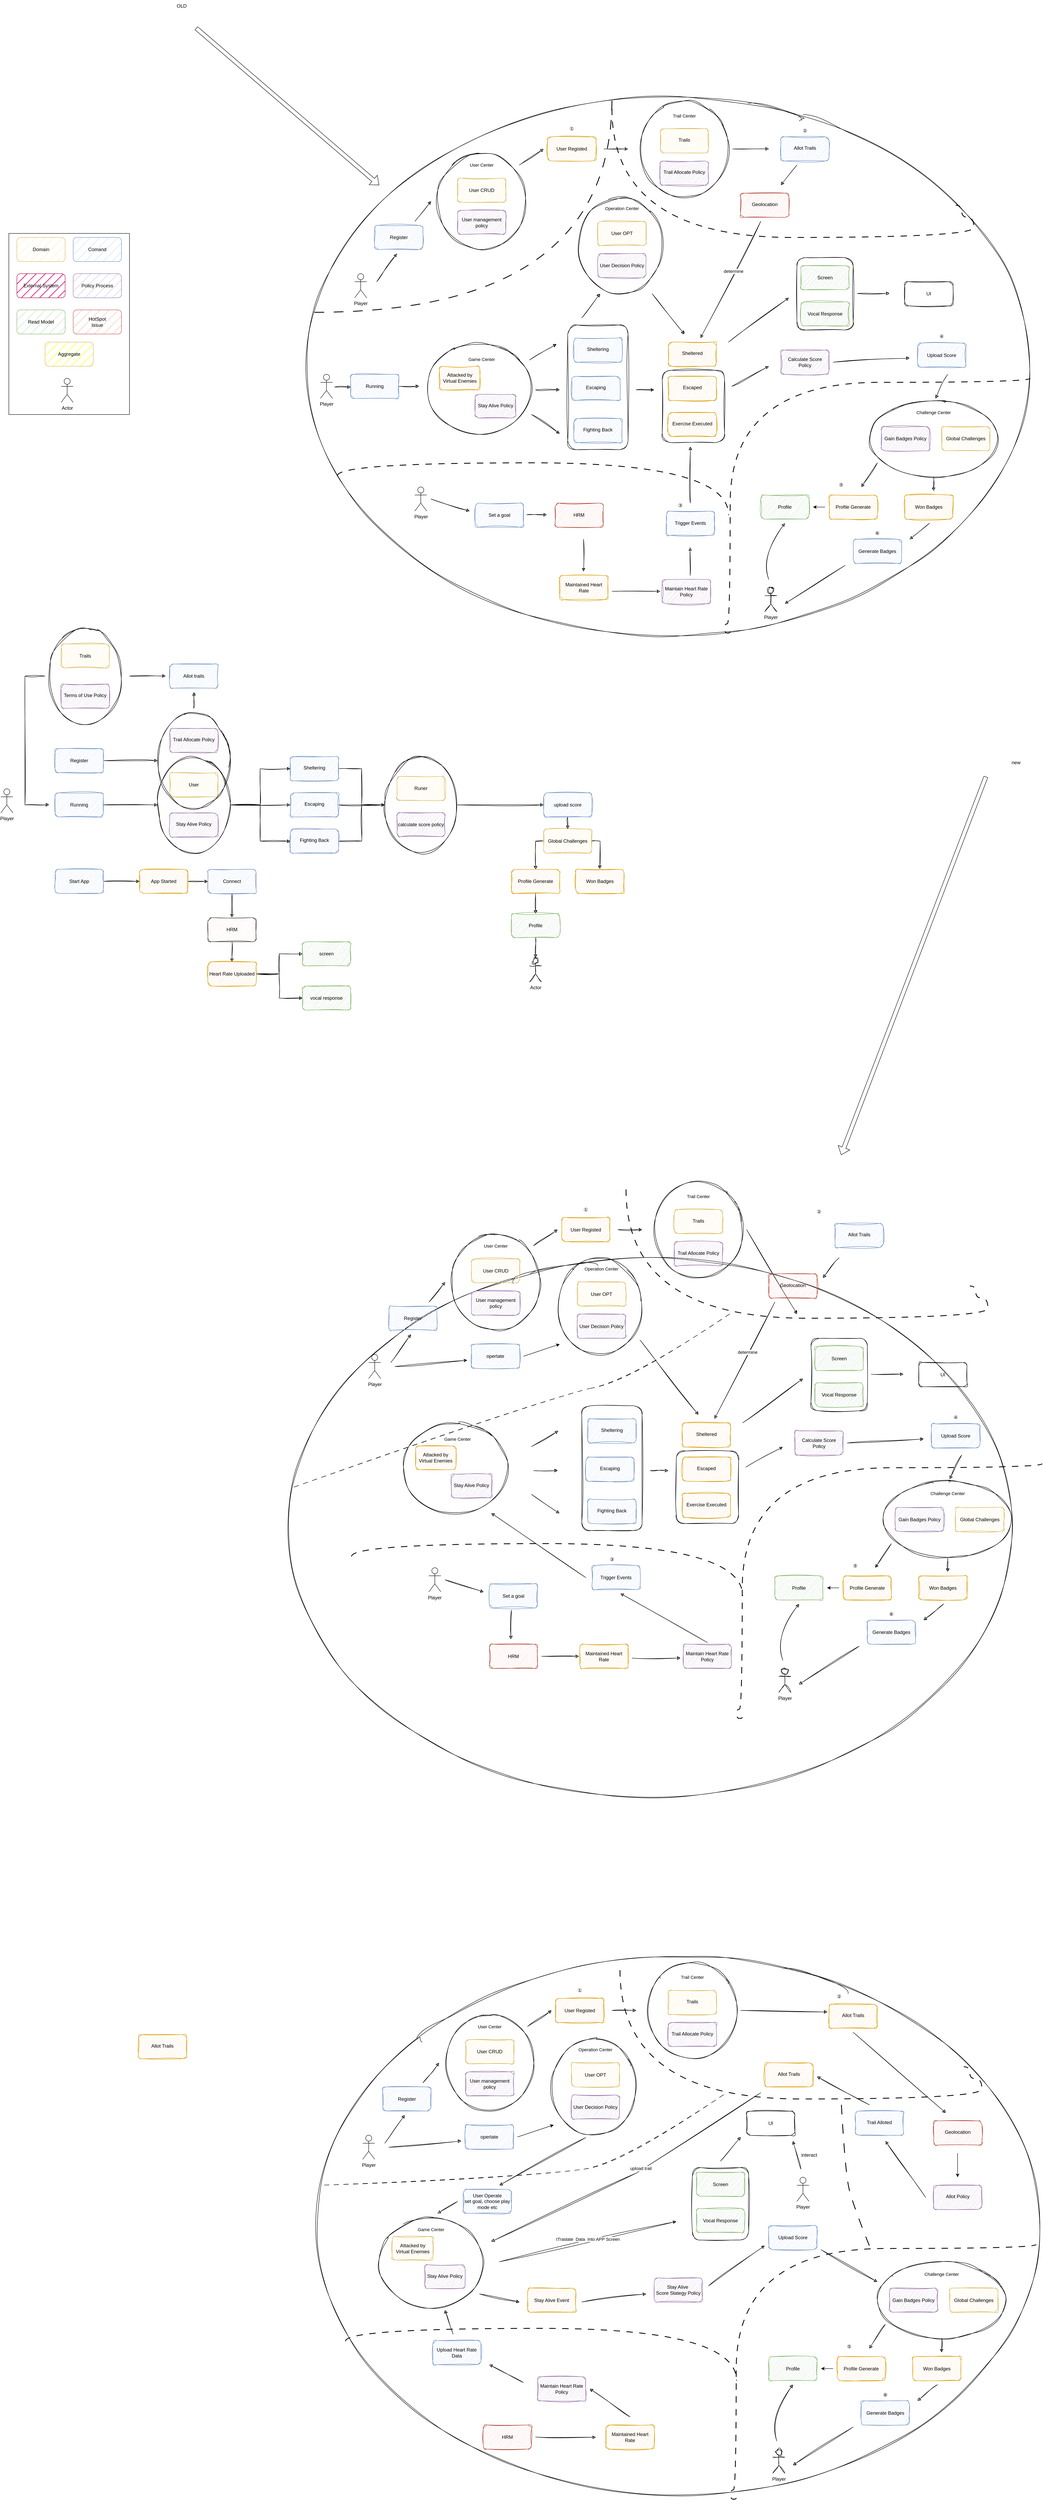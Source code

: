<mxfile version="22.0.8" type="github" pages="2">
  <diagram name="第 1 页" id="Pl9FzLIbAxRlWu0UhjnY">
    <mxGraphModel dx="1579" dy="1704" grid="1" gridSize="10" guides="1" tooltips="1" connect="1" arrows="1" fold="1" page="1" pageScale="1" pageWidth="827" pageHeight="1169" math="0" shadow="0">
      <root>
        <mxCell id="0" />
        <mxCell id="1" parent="0" />
        <mxCell id="4AJNfO0olfoOafMuF78c-22" value="" style="ellipse;whiteSpace=wrap;html=1;fillColor=none;movable=1;resizable=1;rotatable=1;deletable=1;editable=1;locked=0;connectable=1;sketch=1;curveFitting=1;jiggle=2;" parent="1" vertex="1">
          <mxGeometry x="484.95" y="4290" width="1800" height="1340" as="geometry" />
        </mxCell>
        <mxCell id="_IXpnWqk4nc-SzRJleBL-101" value="" style="ellipse;whiteSpace=wrap;html=1;fillColor=none;movable=1;resizable=1;rotatable=1;deletable=1;editable=1;locked=0;connectable=1;sketch=1;curveFitting=1;jiggle=2;" parent="1" vertex="1">
          <mxGeometry x="414.95" y="2555.5" width="1800" height="1340" as="geometry" />
        </mxCell>
        <mxCell id="hj26Pm3yS9KbGJ0EGAdD-21" value="" style="ellipse;whiteSpace=wrap;html=1;fillColor=none;movable=0;resizable=0;rotatable=0;deletable=0;editable=0;locked=1;connectable=0;sketch=1;curveFitting=1;jiggle=2;" parent="1" vertex="1">
          <mxGeometry x="460" y="-330" width="1800" height="1340" as="geometry" />
        </mxCell>
        <mxCell id="0NC96A8DVRpzcSni2w63-87" value="" style="group" parent="1" vertex="1" connectable="0">
          <mxGeometry x="-280" y="10" width="300" height="450" as="geometry" />
        </mxCell>
        <mxCell id="0NC96A8DVRpzcSni2w63-88" value="Domain" style="rounded=1;whiteSpace=wrap;html=1;fillColor=#fff2cc;strokeColor=#d6b656;fillStyle=hatch;" parent="0NC96A8DVRpzcSni2w63-87" vertex="1">
          <mxGeometry x="20" y="10" width="120" height="60" as="geometry" />
        </mxCell>
        <mxCell id="0NC96A8DVRpzcSni2w63-89" value="Comand&lt;br&gt;" style="rounded=1;whiteSpace=wrap;html=1;fillStyle=hatch;strokeColor=#6c8ebf;align=center;verticalAlign=middle;fontFamily=Helvetica;fontSize=12;fillColor=#dae8fc;" parent="0NC96A8DVRpzcSni2w63-87" vertex="1">
          <mxGeometry x="160" y="10" width="120" height="60" as="geometry" />
        </mxCell>
        <mxCell id="0NC96A8DVRpzcSni2w63-90" value="&lt;font color=&quot;#030303&quot;&gt;External System&lt;/font&gt;" style="rounded=1;whiteSpace=wrap;html=1;fillStyle=hatch;strokeColor=#A50040;align=center;verticalAlign=middle;fontFamily=Helvetica;fontSize=12;fillColor=#d80073;fontColor=#ffffff;" parent="0NC96A8DVRpzcSni2w63-87" vertex="1">
          <mxGeometry x="20" y="100" width="120" height="60" as="geometry" />
        </mxCell>
        <mxCell id="0NC96A8DVRpzcSni2w63-91" value="Policy Process" style="rounded=1;whiteSpace=wrap;html=1;fillStyle=hatch;strokeColor=#9673a6;align=center;verticalAlign=middle;fontFamily=Helvetica;fontSize=12;fillColor=#e1d5e7;" parent="0NC96A8DVRpzcSni2w63-87" vertex="1">
          <mxGeometry x="160" y="100" width="120" height="60" as="geometry" />
        </mxCell>
        <mxCell id="0NC96A8DVRpzcSni2w63-92" value="Read Model" style="rounded=1;whiteSpace=wrap;html=1;fillStyle=hatch;strokeColor=#82b366;align=center;verticalAlign=middle;fontFamily=Helvetica;fontSize=12;fillColor=#d5e8d4;" parent="0NC96A8DVRpzcSni2w63-87" vertex="1">
          <mxGeometry x="20" y="190" width="120" height="60" as="geometry" />
        </mxCell>
        <mxCell id="0NC96A8DVRpzcSni2w63-93" value="HotSpot&lt;br&gt;Issue" style="rounded=1;whiteSpace=wrap;html=1;fillStyle=hatch;strokeColor=#b85450;align=center;verticalAlign=middle;fontFamily=Helvetica;fontSize=12;fillColor=#f8cecc;" parent="0NC96A8DVRpzcSni2w63-87" vertex="1">
          <mxGeometry x="160" y="190" width="120" height="60" as="geometry" />
        </mxCell>
        <mxCell id="0NC96A8DVRpzcSni2w63-94" value="Aggregate" style="rounded=1;whiteSpace=wrap;html=1;fillStyle=hatch;strokeColor=#d6b656;align=center;verticalAlign=middle;fontFamily=Helvetica;fontSize=12;fontColor=default;fillColor=#FFFF40;" parent="0NC96A8DVRpzcSni2w63-87" vertex="1">
          <mxGeometry x="90" y="270" width="120" height="60" as="geometry" />
        </mxCell>
        <mxCell id="0NC96A8DVRpzcSni2w63-95" value="Actor" style="shape=umlActor;verticalLabelPosition=bottom;verticalAlign=top;html=1;outlineConnect=0;rounded=1;fillStyle=hatch;align=center;fontFamily=Helvetica;fontSize=12;" parent="0NC96A8DVRpzcSni2w63-87" vertex="1">
          <mxGeometry x="130" y="360" width="30" height="60" as="geometry" />
        </mxCell>
        <mxCell id="0NC96A8DVRpzcSni2w63-96" value="" style="rounded=0;whiteSpace=wrap;html=1;fillStyle=auto;strokeColor=#000000;align=center;verticalAlign=middle;fontFamily=Helvetica;fontSize=12;fontColor=default;fillColor=none;" parent="0NC96A8DVRpzcSni2w63-87" vertex="1">
          <mxGeometry width="300" height="450" as="geometry" />
        </mxCell>
        <mxCell id="0NC96A8DVRpzcSni2w63-97" value="Player" style="shape=umlActor;verticalLabelPosition=bottom;verticalAlign=top;html=1;outlineConnect=0;" parent="1" vertex="1">
          <mxGeometry x="495" y="360" width="30" height="60" as="geometry" />
        </mxCell>
        <mxCell id="0NC96A8DVRpzcSni2w63-98" value="Register" style="rounded=1;whiteSpace=wrap;html=1;fillColor=#dae8fc;strokeColor=#6c8ebf;fillStyle=hatch;sketch=1;curveFitting=1;jiggle=2;" parent="1" vertex="1">
          <mxGeometry x="630" y="-10" width="120" height="60" as="geometry" />
        </mxCell>
        <mxCell id="0NC96A8DVRpzcSni2w63-100" value="User Registed" style="rounded=1;whiteSpace=wrap;html=1;sketch=1;jiggle=2;fillStyle=hatch;curveFitting=1;strokeColor=#d79b00;align=center;verticalAlign=middle;fontFamily=Helvetica;fontSize=12;fillColor=#ffe6cc;" parent="1" vertex="1">
          <mxGeometry x="1060" y="-230" width="120" height="60" as="geometry" />
        </mxCell>
        <mxCell id="0NC96A8DVRpzcSni2w63-101" value="&lt;br&gt;Trail Allocate Policy" style="rounded=1;whiteSpace=wrap;html=1;sketch=1;jiggle=2;fillStyle=hatch;curveFitting=1;strokeColor=#9673a6;align=center;verticalAlign=top;fontFamily=Helvetica;fontSize=12;fillColor=#e1d5e7;" parent="1" vertex="1">
          <mxGeometry x="1340" y="-170" width="120" height="60" as="geometry" />
        </mxCell>
        <mxCell id="0NC96A8DVRpzcSni2w63-102" value="&lt;br&gt;Trails" style="rounded=1;whiteSpace=wrap;html=1;sketch=1;jiggle=2;fillStyle=hatch;curveFitting=1;strokeColor=#d6b656;align=center;verticalAlign=top;fontFamily=Helvetica;fontSize=12;fillColor=#fff2cc;" parent="1" vertex="1">
          <mxGeometry x="1340" y="-250" width="120" height="60" as="geometry" />
        </mxCell>
        <mxCell id="0NC96A8DVRpzcSni2w63-103" value="&lt;br&gt;Allot Trails" style="rounded=1;whiteSpace=wrap;html=1;fillStyle=hatch;strokeColor=#6c8ebf;align=center;verticalAlign=top;fontFamily=Helvetica;fontSize=12;fillColor=#dae8fc;sketch=1;curveFitting=1;jiggle=2;" parent="1" vertex="1">
          <mxGeometry x="1640" y="-230" width="120" height="60" as="geometry" />
        </mxCell>
        <mxCell id="0NC96A8DVRpzcSni2w63-104" value="Running" style="rounded=1;whiteSpace=wrap;html=1;fillColor=#dae8fc;strokeColor=#6c8ebf;fillStyle=hatch;sketch=1;curveFitting=1;jiggle=2;" parent="1" vertex="1">
          <mxGeometry x="570" y="360" width="120" height="60" as="geometry" />
        </mxCell>
        <mxCell id="0NC96A8DVRpzcSni2w63-105" value="&lt;br&gt;Sheltering" style="rounded=1;whiteSpace=wrap;html=1;fillStyle=hatch;strokeColor=#6c8ebf;align=center;verticalAlign=top;fontFamily=Helvetica;fontSize=12;fillColor=#dae8fc;sketch=1;curveFitting=1;jiggle=2;" parent="1" vertex="1">
          <mxGeometry x="1125" y="270" width="120" height="60" as="geometry" />
        </mxCell>
        <mxCell id="0NC96A8DVRpzcSni2w63-106" value="&lt;br&gt;Escaping" style="rounded=1;whiteSpace=wrap;html=1;fillStyle=hatch;strokeColor=#6c8ebf;align=center;verticalAlign=top;fontFamily=Helvetica;fontSize=12;fillColor=#dae8fc;sketch=1;curveFitting=1;jiggle=2;" parent="1" vertex="1">
          <mxGeometry x="1120" y="365" width="120" height="60" as="geometry" />
        </mxCell>
        <mxCell id="0NC96A8DVRpzcSni2w63-107" value="&lt;br&gt;Fighting Back" style="rounded=1;whiteSpace=wrap;html=1;fillStyle=hatch;strokeColor=#6c8ebf;align=center;verticalAlign=top;fontFamily=Helvetica;fontSize=12;fillColor=#dae8fc;sketch=1;curveFitting=1;jiggle=2;" parent="1" vertex="1">
          <mxGeometry x="1125" y="470" width="120" height="60" as="geometry" />
        </mxCell>
        <mxCell id="0NC96A8DVRpzcSni2w63-108" value="&lt;br&gt;Sheltered" style="rounded=1;whiteSpace=wrap;html=1;fillStyle=hatch;strokeColor=#d79b00;align=center;verticalAlign=top;fontFamily=Helvetica;fontSize=12;fillColor=#ffe6cc;sketch=1;curveFitting=1;jiggle=2;" parent="1" vertex="1">
          <mxGeometry x="1360" y="280" width="120" height="60" as="geometry" />
        </mxCell>
        <mxCell id="0NC96A8DVRpzcSni2w63-109" value="&lt;br&gt;Escaped" style="rounded=1;whiteSpace=wrap;html=1;fillStyle=hatch;strokeColor=#d79b00;align=center;verticalAlign=top;fontFamily=Helvetica;fontSize=12;fillColor=#ffe6cc;sketch=1;curveFitting=1;jiggle=2;" parent="1" vertex="1">
          <mxGeometry x="1360" y="365" width="120" height="60" as="geometry" />
        </mxCell>
        <mxCell id="0NC96A8DVRpzcSni2w63-110" value="&lt;br&gt;Exercise Executed" style="rounded=1;whiteSpace=wrap;html=1;fillStyle=hatch;strokeColor=#d79b00;align=center;verticalAlign=top;fontFamily=Helvetica;fontSize=12;fillColor=#ffe6cc;sketch=1;curveFitting=1;jiggle=2;" parent="1" vertex="1">
          <mxGeometry x="1360" y="455" width="120" height="60" as="geometry" />
        </mxCell>
        <mxCell id="0NC96A8DVRpzcSni2w63-111" value="UI" style="rounded=1;whiteSpace=wrap;html=1;sketch=1;curveFitting=1;jiggle=2;fillStyle=hachure;" parent="1" vertex="1">
          <mxGeometry x="1948" y="130" width="120" height="60" as="geometry" />
        </mxCell>
        <mxCell id="0NC96A8DVRpzcSni2w63-113" value="Calculate Score Policy" style="rounded=1;whiteSpace=wrap;html=1;sketch=1;jiggle=2;fillStyle=hatch;curveFitting=1;strokeColor=#9673a6;align=center;verticalAlign=middle;fontFamily=Helvetica;fontSize=12;fillColor=#e1d5e7;" parent="1" vertex="1">
          <mxGeometry x="1640" y="300" width="120" height="60" as="geometry" />
        </mxCell>
        <mxCell id="0NC96A8DVRpzcSni2w63-114" value="Upload Score" style="rounded=1;whiteSpace=wrap;html=1;sketch=1;jiggle=2;fillStyle=hatch;curveFitting=1;strokeColor=#6c8ebf;align=center;verticalAlign=middle;fontFamily=Helvetica;fontSize=12;fillColor=#dae8fc;" parent="1" vertex="1">
          <mxGeometry x="1980" y="282.5" width="120" height="60" as="geometry" />
        </mxCell>
        <mxCell id="0NC96A8DVRpzcSni2w63-116" value="Profile Generate" style="rounded=1;whiteSpace=wrap;html=1;sketch=1;jiggle=2;fillStyle=hatch;curveFitting=1;strokeColor=#d79b00;align=center;verticalAlign=middle;fontFamily=Helvetica;fontSize=12;fillColor=#ffe6cc;" parent="1" vertex="1">
          <mxGeometry x="1760" y="660" width="120" height="60" as="geometry" />
        </mxCell>
        <mxCell id="0NC96A8DVRpzcSni2w63-117" style="edgeStyle=none;shape=connector;rounded=0;sketch=1;jiggle=2;curveFitting=1;orthogonalLoop=1;jettySize=auto;html=1;labelBackgroundColor=default;strokeColor=default;align=center;verticalAlign=middle;fontFamily=Helvetica;fontSize=11;fontColor=default;endArrow=classic;" parent="1" edge="1">
          <mxGeometry relative="1" as="geometry">
            <mxPoint x="2010" y="730" as="sourcePoint" />
            <mxPoint x="1960" y="770" as="targetPoint" />
          </mxGeometry>
        </mxCell>
        <mxCell id="0NC96A8DVRpzcSni2w63-118" value="Won Badges" style="rounded=1;whiteSpace=wrap;html=1;sketch=1;jiggle=2;fillStyle=hatch;curveFitting=1;strokeColor=#d79b00;align=center;verticalAlign=middle;fontFamily=Helvetica;fontSize=12;fillColor=#ffe6cc;" parent="1" vertex="1">
          <mxGeometry x="1948" y="660" width="120" height="60" as="geometry" />
        </mxCell>
        <mxCell id="0NC96A8DVRpzcSni2w63-119" value="Profile" style="rounded=1;whiteSpace=wrap;html=1;sketch=1;jiggle=2;fillStyle=hatch;curveFitting=1;strokeColor=#82b366;align=center;verticalAlign=middle;fontFamily=Helvetica;fontSize=12;fillColor=#d5e8d4;" parent="1" vertex="1">
          <mxGeometry x="1590" y="660" width="120" height="60" as="geometry" />
        </mxCell>
        <mxCell id="0NC96A8DVRpzcSni2w63-120" value="Player" style="shape=umlActor;verticalLabelPosition=bottom;verticalAlign=top;html=1;outlineConnect=0;rounded=1;sketch=1;jiggle=2;fillStyle=hatch;curveFitting=1;align=center;fontFamily=Helvetica;fontSize=12;" parent="1" vertex="1">
          <mxGeometry x="1600" y="890" width="30" height="60" as="geometry" />
        </mxCell>
        <mxCell id="0NC96A8DVRpzcSni2w63-122" value="Generate Badges" style="rounded=1;whiteSpace=wrap;html=1;sketch=1;jiggle=2;fillStyle=hatch;curveFitting=1;strokeColor=#6c8ebf;align=center;verticalAlign=middle;fontFamily=Helvetica;fontSize=12;fillColor=#dae8fc;" parent="1" vertex="1">
          <mxGeometry x="1820" y="770" width="120" height="60" as="geometry" />
        </mxCell>
        <mxCell id="0NC96A8DVRpzcSni2w63-123" value="" style="endArrow=classic;html=1;rounded=0;sketch=1;curveFitting=1;jiggle=2;" parent="1" edge="1">
          <mxGeometry width="50" height="50" relative="1" as="geometry">
            <mxPoint x="635" y="130" as="sourcePoint" />
            <mxPoint x="685" y="60" as="targetPoint" />
          </mxGeometry>
        </mxCell>
        <mxCell id="0NC96A8DVRpzcSni2w63-124" value="" style="endArrow=classic;html=1;rounded=0;sketch=1;curveFitting=1;jiggle=2;" parent="1" edge="1">
          <mxGeometry width="50" height="50" relative="1" as="geometry">
            <mxPoint x="730" y="-20" as="sourcePoint" />
            <mxPoint x="770" y="-70" as="targetPoint" />
          </mxGeometry>
        </mxCell>
        <mxCell id="0NC96A8DVRpzcSni2w63-125" value="" style="ellipse;whiteSpace=wrap;html=1;fillColor=none;fillStyle=hatch;sketch=1;curveFitting=1;jiggle=2;" parent="1" vertex="1">
          <mxGeometry x="1290" y="-320" width="220" height="240" as="geometry" />
        </mxCell>
        <mxCell id="0NC96A8DVRpzcSni2w63-126" value="" style="endArrow=classic;html=1;rounded=0;sketch=1;curveFitting=1;jiggle=2;" parent="1" edge="1">
          <mxGeometry width="50" height="50" relative="1" as="geometry">
            <mxPoint x="1200" y="-200" as="sourcePoint" />
            <mxPoint x="1260" y="-200" as="targetPoint" />
          </mxGeometry>
        </mxCell>
        <mxCell id="0NC96A8DVRpzcSni2w63-127" value="" style="endArrow=classic;html=1;rounded=0;labelBackgroundColor=default;sketch=1;jiggle=2;curveFitting=1;strokeColor=default;align=center;verticalAlign=middle;fontFamily=Helvetica;fontSize=11;fontColor=default;shape=connector;" parent="1" edge="1">
          <mxGeometry width="50" height="50" relative="1" as="geometry">
            <mxPoint x="530" y="391.73" as="sourcePoint" />
            <mxPoint x="570" y="391.73" as="targetPoint" />
          </mxGeometry>
        </mxCell>
        <mxCell id="0NC96A8DVRpzcSni2w63-129" value="" style="rounded=1;whiteSpace=wrap;html=1;fontFamily=Helvetica;fontSize=11;fontColor=default;fillColor=none;sketch=1;curveFitting=1;jiggle=2;" parent="1" vertex="1">
          <mxGeometry x="1110" y="237.5" width="150" height="310" as="geometry" />
        </mxCell>
        <mxCell id="0NC96A8DVRpzcSni2w63-130" value="" style="endArrow=classic;html=1;rounded=0;labelBackgroundColor=default;sketch=1;jiggle=2;curveFitting=1;strokeColor=default;align=center;verticalAlign=middle;fontFamily=Helvetica;fontSize=11;fontColor=default;shape=connector;" parent="1" edge="1">
          <mxGeometry width="50" height="50" relative="1" as="geometry">
            <mxPoint x="1145" y="220" as="sourcePoint" />
            <mxPoint x="1190" y="160" as="targetPoint" />
          </mxGeometry>
        </mxCell>
        <mxCell id="0NC96A8DVRpzcSni2w63-131" value="" style="endArrow=classic;html=1;rounded=0;labelBackgroundColor=default;sketch=1;jiggle=2;curveFitting=1;strokeColor=default;align=center;verticalAlign=middle;fontFamily=Helvetica;fontSize=11;fontColor=default;shape=connector;" parent="1" edge="1">
          <mxGeometry width="50" height="50" relative="1" as="geometry">
            <mxPoint x="1320" y="160" as="sourcePoint" />
            <mxPoint x="1400" y="260" as="targetPoint" />
          </mxGeometry>
        </mxCell>
        <mxCell id="0NC96A8DVRpzcSni2w63-136" value="" style="endArrow=classic;html=1;rounded=0;labelBackgroundColor=default;sketch=1;jiggle=2;curveFitting=1;strokeColor=default;align=center;verticalAlign=middle;fontFamily=Helvetica;fontSize=11;fontColor=default;shape=connector;" parent="1" edge="1">
          <mxGeometry width="50" height="50" relative="1" as="geometry">
            <mxPoint x="1510" y="280" as="sourcePoint" />
            <mxPoint x="1660" y="170" as="targetPoint" />
          </mxGeometry>
        </mxCell>
        <mxCell id="0NC96A8DVRpzcSni2w63-137" value="" style="endArrow=classic;html=1;rounded=0;labelBackgroundColor=default;sketch=1;jiggle=2;curveFitting=1;strokeColor=default;align=center;verticalAlign=middle;fontFamily=Helvetica;fontSize=11;fontColor=default;shape=connector;" parent="1" edge="1">
          <mxGeometry width="50" height="50" relative="1" as="geometry">
            <mxPoint x="1830" y="159.23" as="sourcePoint" />
            <mxPoint x="1910" y="159" as="targetPoint" />
          </mxGeometry>
        </mxCell>
        <mxCell id="0NC96A8DVRpzcSni2w63-138" value="" style="endArrow=classic;html=1;rounded=0;labelBackgroundColor=default;sketch=1;jiggle=2;curveFitting=1;strokeColor=default;align=center;verticalAlign=middle;fontFamily=Helvetica;fontSize=11;fontColor=default;shape=connector;" parent="1" edge="1">
          <mxGeometry width="50" height="50" relative="1" as="geometry">
            <mxPoint x="1518" y="390" as="sourcePoint" />
            <mxPoint x="1610" y="340" as="targetPoint" />
          </mxGeometry>
        </mxCell>
        <mxCell id="0NC96A8DVRpzcSni2w63-139" value="" style="endArrow=classic;html=1;rounded=0;labelBackgroundColor=default;sketch=1;jiggle=2;curveFitting=1;strokeColor=default;align=center;verticalAlign=middle;fontFamily=Helvetica;fontSize=11;fontColor=default;shape=connector;" parent="1" edge="1">
          <mxGeometry width="50" height="50" relative="1" as="geometry">
            <mxPoint x="1770" y="330" as="sourcePoint" />
            <mxPoint x="1960" y="320" as="targetPoint" />
          </mxGeometry>
        </mxCell>
        <mxCell id="0NC96A8DVRpzcSni2w63-141" value="" style="endArrow=classic;html=1;rounded=0;labelBackgroundColor=default;sketch=1;jiggle=2;curveFitting=1;strokeColor=default;align=center;verticalAlign=middle;fontFamily=Helvetica;fontSize=11;fontColor=default;shape=connector;" parent="1" edge="1">
          <mxGeometry width="50" height="50" relative="1" as="geometry">
            <mxPoint x="1520" y="-200" as="sourcePoint" />
            <mxPoint x="1610" y="-200" as="targetPoint" />
          </mxGeometry>
        </mxCell>
        <mxCell id="0NC96A8DVRpzcSni2w63-142" value="&lt;br&gt;Geolocation" style="rounded=1;whiteSpace=wrap;html=1;fillStyle=hachure;strokeColor=#ae4132;align=center;verticalAlign=top;fontFamily=Helvetica;fontSize=12;fillColor=#fad9d5;sketch=1;curveFitting=1;jiggle=2;" parent="1" vertex="1">
          <mxGeometry x="1540" y="-90" width="120" height="60" as="geometry" />
        </mxCell>
        <mxCell id="0NC96A8DVRpzcSni2w63-143" value="" style="rounded=1;whiteSpace=wrap;html=1;fontFamily=Helvetica;fontSize=11;fontColor=default;fillColor=none;sketch=1;curveFitting=1;jiggle=2;" parent="1" vertex="1">
          <mxGeometry x="1345" y="350" width="155" height="180" as="geometry" />
        </mxCell>
        <mxCell id="0NC96A8DVRpzcSni2w63-144" value="" style="endArrow=classic;html=1;rounded=0;labelBackgroundColor=default;sketch=1;jiggle=2;curveFitting=1;strokeColor=default;align=center;verticalAlign=middle;fontFamily=Helvetica;fontSize=11;fontColor=default;shape=connector;" parent="1" edge="1">
          <mxGeometry width="50" height="50" relative="1" as="geometry">
            <mxPoint x="1590" y="-20" as="sourcePoint" />
            <mxPoint x="1440" y="270" as="targetPoint" />
          </mxGeometry>
        </mxCell>
        <mxCell id="0NC96A8DVRpzcSni2w63-145" value="determine" style="edgeLabel;html=1;align=center;verticalAlign=middle;resizable=0;points=[];fontSize=11;fontFamily=Helvetica;fontColor=default;" parent="0NC96A8DVRpzcSni2w63-144" vertex="1" connectable="0">
          <mxGeometry x="-0.133" y="-4" relative="1" as="geometry">
            <mxPoint as="offset" />
          </mxGeometry>
        </mxCell>
        <mxCell id="0NC96A8DVRpzcSni2w63-146" value="" style="endArrow=classic;html=1;rounded=0;labelBackgroundColor=default;sketch=1;jiggle=2;curveFitting=1;strokeColor=default;align=center;verticalAlign=middle;fontFamily=Helvetica;fontSize=11;fontColor=default;shape=connector;" parent="1" edge="1">
          <mxGeometry width="50" height="50" relative="1" as="geometry">
            <mxPoint x="1680" y="-160" as="sourcePoint" />
            <mxPoint x="1640" y="-110" as="targetPoint" />
          </mxGeometry>
        </mxCell>
        <mxCell id="0NC96A8DVRpzcSni2w63-147" value="" style="endArrow=classic;html=1;rounded=0;labelBackgroundColor=default;sketch=1;jiggle=2;curveFitting=1;strokeColor=default;align=center;verticalAlign=middle;fontFamily=Helvetica;fontSize=11;fontColor=default;shape=connector;" parent="1" edge="1">
          <mxGeometry width="50" height="50" relative="1" as="geometry">
            <mxPoint x="1280" y="398.7" as="sourcePoint" />
            <mxPoint x="1325" y="398.7" as="targetPoint" />
          </mxGeometry>
        </mxCell>
        <mxCell id="0NC96A8DVRpzcSni2w63-149" value="" style="ellipse;whiteSpace=wrap;html=1;fontFamily=Helvetica;fontSize=11;fontColor=default;fillStyle=hatch;sketch=1;curveFitting=1;jiggle=2;fillColor=none;container=0;movable=1;resizable=1;rotatable=1;deletable=1;editable=1;locked=0;connectable=1;" parent="1" vertex="1">
          <mxGeometry x="759.513" y="282.503" width="260" height="225" as="geometry" />
        </mxCell>
        <mxCell id="0NC96A8DVRpzcSni2w63-150" value="" style="endArrow=classic;html=1;rounded=0;labelBackgroundColor=default;sketch=1;jiggle=2;curveFitting=1;strokeColor=default;align=center;verticalAlign=middle;fontFamily=Helvetica;fontSize=11;fontColor=default;shape=connector;exitX=1;exitY=0.75;exitDx=0;exitDy=0;" parent="1" edge="1">
          <mxGeometry width="50" height="50" relative="1" as="geometry">
            <mxPoint x="1020" y="460" as="sourcePoint" />
            <mxPoint x="1090" y="507.5" as="targetPoint" />
          </mxGeometry>
        </mxCell>
        <mxCell id="0NC96A8DVRpzcSni2w63-151" value="Attacked by Virtual Enemies" style="rounded=1;whiteSpace=wrap;html=1;sketch=1;jiggle=2;fillStyle=hatch;curveFitting=1;strokeColor=#d79b00;align=center;verticalAlign=middle;fontFamily=Helvetica;fontSize=12;fillColor=#ffe6cc;" parent="1" vertex="1">
          <mxGeometry x="790.97" y="340.001" width="100.645" height="58.696" as="geometry" />
        </mxCell>
        <mxCell id="0NC96A8DVRpzcSni2w63-152" value="&lt;br&gt;Stay Alive Policy" style="rounded=1;whiteSpace=wrap;html=1;sketch=1;jiggle=2;fillStyle=hatch;curveFitting=1;strokeColor=#9673a6;align=center;verticalAlign=top;fontFamily=Helvetica;fontSize=12;fillColor=#e1d5e7;" parent="1" vertex="1">
          <mxGeometry x="880.0" y="410.001" width="100.645" height="58.696" as="geometry" />
        </mxCell>
        <mxCell id="0NC96A8DVRpzcSni2w63-153" value="" style="endArrow=classic;html=1;rounded=0;labelBackgroundColor=default;sketch=1;jiggle=2;curveFitting=1;strokeColor=default;align=center;verticalAlign=middle;fontFamily=Helvetica;fontSize=11;fontColor=default;shape=connector;" parent="1" edge="1">
          <mxGeometry width="50" height="50" relative="1" as="geometry">
            <mxPoint x="1014.995" y="324.566" as="sourcePoint" />
            <mxPoint x="1082.092" y="285.435" as="targetPoint" />
          </mxGeometry>
        </mxCell>
        <mxCell id="0NC96A8DVRpzcSni2w63-154" value="" style="endArrow=classic;html=1;rounded=0;labelBackgroundColor=default;sketch=1;jiggle=2;curveFitting=1;strokeColor=default;align=center;verticalAlign=middle;fontFamily=Helvetica;fontSize=11;fontColor=default;shape=connector;" parent="1" edge="1">
          <mxGeometry width="50" height="50" relative="1" as="geometry">
            <mxPoint x="1030" y="398.7" as="sourcePoint" />
            <mxPoint x="1090" y="398.7" as="targetPoint" />
          </mxGeometry>
        </mxCell>
        <mxCell id="0NC96A8DVRpzcSni2w63-155" value="Game Center" style="text;html=1;strokeColor=none;fillColor=none;align=center;verticalAlign=middle;whiteSpace=wrap;rounded=0;fontSize=11;fontFamily=Helvetica;fontColor=default;" parent="1" vertex="1">
          <mxGeometry x="850.97" y="305" width="90" height="35" as="geometry" />
        </mxCell>
        <mxCell id="0NC96A8DVRpzcSni2w63-156" value="" style="endArrow=classic;html=1;rounded=0;labelBackgroundColor=default;sketch=1;jiggle=2;curveFitting=1;strokeColor=default;align=center;verticalAlign=middle;fontFamily=Helvetica;fontSize=11;fontColor=default;shape=connector;exitX=1;exitY=0.5;exitDx=0;exitDy=0;" parent="1" source="0NC96A8DVRpzcSni2w63-104" edge="1">
          <mxGeometry width="50" height="50" relative="1" as="geometry">
            <mxPoint x="730" y="240" as="sourcePoint" />
            <mxPoint x="740" y="390" as="targetPoint" />
          </mxGeometry>
        </mxCell>
        <mxCell id="0NC96A8DVRpzcSni2w63-157" style="edgeStyle=none;shape=connector;rounded=0;sketch=1;jiggle=2;curveFitting=1;orthogonalLoop=1;jettySize=auto;html=1;labelBackgroundColor=default;strokeColor=default;align=center;verticalAlign=middle;fontFamily=Helvetica;fontSize=11;fontColor=default;endArrow=classic;" parent="1" edge="1">
          <mxGeometry relative="1" as="geometry">
            <mxPoint x="1007.89" y="709.23" as="sourcePoint" />
            <mxPoint x="1057.89" y="709.23" as="targetPoint" />
          </mxGeometry>
        </mxCell>
        <mxCell id="0NC96A8DVRpzcSni2w63-158" value="Set a goal" style="rounded=1;whiteSpace=wrap;html=1;fillColor=#dae8fc;strokeColor=#6c8ebf;fillStyle=hatch;sketch=1;curveFitting=1;jiggle=2;" parent="1" vertex="1">
          <mxGeometry x="880" y="680" width="120" height="60" as="geometry" />
        </mxCell>
        <mxCell id="0NC96A8DVRpzcSni2w63-159" style="edgeStyle=none;shape=connector;rounded=0;sketch=1;jiggle=2;curveFitting=1;orthogonalLoop=1;jettySize=auto;html=1;labelBackgroundColor=default;strokeColor=default;align=center;verticalAlign=middle;fontFamily=Helvetica;fontSize=11;fontColor=default;endArrow=classic;" parent="1" edge="1">
          <mxGeometry relative="1" as="geometry">
            <mxPoint x="1149.23" y="770" as="sourcePoint" />
            <mxPoint x="1149.46" y="850" as="targetPoint" />
          </mxGeometry>
        </mxCell>
        <mxCell id="0NC96A8DVRpzcSni2w63-160" value="HRM" style="rounded=1;whiteSpace=wrap;html=1;fillColor=#fad9d5;strokeColor=#ae4132;fillStyle=hatch;sketch=1;curveFitting=1;jiggle=2;" parent="1" vertex="1">
          <mxGeometry x="1078.38" y="680" width="120" height="60" as="geometry" />
        </mxCell>
        <mxCell id="0NC96A8DVRpzcSni2w63-161" value="Maintain Heart Rate Policy" style="rounded=1;whiteSpace=wrap;html=1;fillColor=#e1d5e7;strokeColor=#9673a6;fillStyle=hatch;sketch=1;curveFitting=1;jiggle=2;" parent="1" vertex="1">
          <mxGeometry x="1345" y="870" width="120" height="60" as="geometry" />
        </mxCell>
        <mxCell id="0NC96A8DVRpzcSni2w63-162" style="edgeStyle=none;shape=connector;rounded=0;sketch=1;jiggle=2;curveFitting=1;orthogonalLoop=1;jettySize=auto;html=1;labelBackgroundColor=default;strokeColor=default;align=center;verticalAlign=middle;fontFamily=Helvetica;fontSize=11;fontColor=default;endArrow=classic;" parent="1" edge="1">
          <mxGeometry relative="1" as="geometry">
            <mxPoint x="1220" y="899.33" as="sourcePoint" />
            <mxPoint x="1340" y="899.33" as="targetPoint" />
          </mxGeometry>
        </mxCell>
        <mxCell id="0NC96A8DVRpzcSni2w63-163" value="Maintained Heart Rate" style="rounded=1;whiteSpace=wrap;html=1;fillColor=#ffe6cc;strokeColor=#d79b00;fillStyle=hatch;sketch=1;curveFitting=1;jiggle=2;" parent="1" vertex="1">
          <mxGeometry x="1090" y="860" width="120" height="60" as="geometry" />
        </mxCell>
        <mxCell id="0NC96A8DVRpzcSni2w63-164" style="edgeStyle=none;shape=connector;rounded=0;sketch=1;jiggle=2;curveFitting=1;orthogonalLoop=1;jettySize=auto;html=1;labelBackgroundColor=default;strokeColor=default;align=center;verticalAlign=middle;fontFamily=Helvetica;fontSize=11;fontColor=default;endArrow=classic;" parent="1" edge="1">
          <mxGeometry relative="1" as="geometry">
            <mxPoint x="1415" y="680" as="sourcePoint" />
            <mxPoint x="1415" y="540" as="targetPoint" />
          </mxGeometry>
        </mxCell>
        <mxCell id="0NC96A8DVRpzcSni2w63-165" value="Trigger Events" style="rounded=1;whiteSpace=wrap;html=1;fillColor=#dae8fc;strokeColor=#6c8ebf;fillStyle=hatch;sketch=1;curveFitting=1;jiggle=2;" parent="1" vertex="1">
          <mxGeometry x="1355" y="700" width="120" height="60" as="geometry" />
        </mxCell>
        <mxCell id="0NC96A8DVRpzcSni2w63-166" value="" style="endArrow=classic;html=1;rounded=0;labelBackgroundColor=default;sketch=1;jiggle=2;curveFitting=1;strokeColor=default;align=center;verticalAlign=middle;fontFamily=Helvetica;fontSize=11;fontColor=default;shape=connector;" parent="1" edge="1">
          <mxGeometry width="50" height="50" relative="1" as="geometry">
            <mxPoint x="1414.33" y="860" as="sourcePoint" />
            <mxPoint x="1414.33" y="790" as="targetPoint" />
          </mxGeometry>
        </mxCell>
        <mxCell id="0NC96A8DVRpzcSni2w63-168" value="" style="endArrow=classic;html=1;rounded=0;labelBackgroundColor=default;sketch=1;jiggle=2;curveFitting=1;strokeColor=default;align=center;verticalAlign=middle;fontFamily=Helvetica;fontSize=11;fontColor=default;shape=connector;" parent="1" edge="1">
          <mxGeometry width="50" height="50" relative="1" as="geometry">
            <mxPoint x="2055" y="360" as="sourcePoint" />
            <mxPoint x="2025" y="420" as="targetPoint" />
          </mxGeometry>
        </mxCell>
        <mxCell id="0NC96A8DVRpzcSni2w63-169" value="" style="endArrow=classic;html=1;rounded=0;labelBackgroundColor=default;sketch=1;jiggle=2;curveFitting=1;strokeColor=default;align=center;verticalAlign=middle;fontFamily=Helvetica;fontSize=11;fontColor=default;shape=connector;" parent="1" edge="1">
          <mxGeometry width="50" height="50" relative="1" as="geometry">
            <mxPoint x="1880" y="580" as="sourcePoint" />
            <mxPoint x="1840" y="640" as="targetPoint" />
          </mxGeometry>
        </mxCell>
        <mxCell id="0NC96A8DVRpzcSni2w63-170" value="" style="endArrow=classic;html=1;rounded=0;labelBackgroundColor=default;sketch=1;jiggle=2;curveFitting=1;strokeColor=default;align=center;verticalAlign=middle;fontFamily=Helvetica;fontSize=11;fontColor=default;shape=connector;exitX=0.5;exitY=1;exitDx=0;exitDy=0;" parent="1" source="0NC96A8DVRpzcSni2w63-167" edge="1">
          <mxGeometry width="50" height="50" relative="1" as="geometry">
            <mxPoint x="2060" y="620" as="sourcePoint" />
            <mxPoint x="2020" y="650" as="targetPoint" />
          </mxGeometry>
        </mxCell>
        <mxCell id="0NC96A8DVRpzcSni2w63-172" value="" style="endArrow=classic;html=1;rounded=0;labelBackgroundColor=default;sketch=1;jiggle=2;curveFitting=1;strokeColor=default;align=center;verticalAlign=middle;fontFamily=Helvetica;fontSize=11;fontColor=default;shape=connector;" parent="1" edge="1">
          <mxGeometry width="50" height="50" relative="1" as="geometry">
            <mxPoint x="1800" y="835" as="sourcePoint" />
            <mxPoint x="1650" y="930" as="targetPoint" />
          </mxGeometry>
        </mxCell>
        <mxCell id="7X5ds5OhSdYbkgeAdwQ--1" style="edgeStyle=orthogonalEdgeStyle;rounded=0;orthogonalLoop=1;jettySize=auto;html=1;entryX=0;entryY=0.5;entryDx=0;entryDy=0;sketch=1;curveFitting=1;jiggle=2;" parent="1" source="7X5ds5OhSdYbkgeAdwQ--2" target="7X5ds5OhSdYbkgeAdwQ--35" edge="1">
          <mxGeometry relative="1" as="geometry" />
        </mxCell>
        <mxCell id="7X5ds5OhSdYbkgeAdwQ--2" value="" style="ellipse;whiteSpace=wrap;html=1;fillColor=none;sketch=1;curveFitting=1;jiggle=2;" parent="1" vertex="1">
          <mxGeometry x="655" y="1310" width="180" height="240" as="geometry" />
        </mxCell>
        <mxCell id="7X5ds5OhSdYbkgeAdwQ--3" value="Player" style="shape=umlActor;verticalLabelPosition=bottom;verticalAlign=top;html=1;outlineConnect=0;" parent="1" vertex="1">
          <mxGeometry x="-300" y="1390" width="30" height="60" as="geometry" />
        </mxCell>
        <mxCell id="7X5ds5OhSdYbkgeAdwQ--4" value="" style="edgeStyle=orthogonalEdgeStyle;rounded=0;orthogonalLoop=1;jettySize=auto;html=1;sketch=1;curveFitting=1;jiggle=2;" parent="1" source="7X5ds5OhSdYbkgeAdwQ--5" target="7X5ds5OhSdYbkgeAdwQ--46" edge="1">
          <mxGeometry relative="1" as="geometry" />
        </mxCell>
        <mxCell id="7X5ds5OhSdYbkgeAdwQ--5" value="Register" style="rounded=1;whiteSpace=wrap;html=1;fillColor=#dae8fc;strokeColor=#6c8ebf;fillStyle=hatch;sketch=1;curveFitting=1;jiggle=2;" parent="1" vertex="1">
          <mxGeometry x="-165" y="1290" width="120" height="60" as="geometry" />
        </mxCell>
        <mxCell id="7X5ds5OhSdYbkgeAdwQ--6" value="User" style="rounded=1;whiteSpace=wrap;html=1;sketch=1;jiggle=2;fillStyle=hatch;curveFitting=1;strokeColor=#d6b656;align=center;verticalAlign=middle;fontFamily=Helvetica;fontSize=12;fillColor=#fff2cc;" parent="1" vertex="1">
          <mxGeometry x="120" y="1350" width="120" height="60" as="geometry" />
        </mxCell>
        <mxCell id="7X5ds5OhSdYbkgeAdwQ--7" value="&lt;br&gt;Trail Allocate Policy" style="rounded=1;whiteSpace=wrap;html=1;sketch=1;jiggle=2;fillStyle=hatch;curveFitting=1;strokeColor=#9673a6;align=center;verticalAlign=top;fontFamily=Helvetica;fontSize=12;fillColor=#e1d5e7;" parent="1" vertex="1">
          <mxGeometry x="120" y="1240" width="120" height="60" as="geometry" />
        </mxCell>
        <mxCell id="7X5ds5OhSdYbkgeAdwQ--8" value="" style="edgeStyle=orthogonalEdgeStyle;rounded=0;orthogonalLoop=1;jettySize=auto;html=1;sketch=1;curveFitting=1;jiggle=2;" parent="1" source="7X5ds5OhSdYbkgeAdwQ--9" target="7X5ds5OhSdYbkgeAdwQ--53" edge="1">
          <mxGeometry relative="1" as="geometry" />
        </mxCell>
        <mxCell id="7X5ds5OhSdYbkgeAdwQ--9" value="Running" style="rounded=1;whiteSpace=wrap;html=1;fillColor=#dae8fc;strokeColor=#6c8ebf;fillStyle=hatch;sketch=1;curveFitting=1;jiggle=2;" parent="1" vertex="1">
          <mxGeometry x="-165" y="1400" width="120" height="60" as="geometry" />
        </mxCell>
        <mxCell id="7X5ds5OhSdYbkgeAdwQ--10" value="&lt;br&gt;Stay Alive Policy" style="rounded=1;whiteSpace=wrap;html=1;sketch=1;jiggle=2;fillStyle=hatch;curveFitting=1;strokeColor=#9673a6;align=center;verticalAlign=top;fontFamily=Helvetica;fontSize=12;fillColor=#e1d5e7;" parent="1" vertex="1">
          <mxGeometry x="120" y="1450" width="120" height="60" as="geometry" />
        </mxCell>
        <mxCell id="7X5ds5OhSdYbkgeAdwQ--11" style="edgeStyle=orthogonalEdgeStyle;rounded=0;orthogonalLoop=1;jettySize=auto;html=1;exitX=1;exitY=0.5;exitDx=0;exitDy=0;entryX=0;entryY=0.5;entryDx=0;entryDy=0;sketch=1;curveFitting=1;jiggle=2;" parent="1" source="7X5ds5OhSdYbkgeAdwQ--12" target="7X5ds5OhSdYbkgeAdwQ--2" edge="1">
          <mxGeometry relative="1" as="geometry" />
        </mxCell>
        <mxCell id="7X5ds5OhSdYbkgeAdwQ--12" value="&lt;br&gt;Sheltering" style="rounded=1;whiteSpace=wrap;html=1;fillStyle=hatch;strokeColor=#6c8ebf;align=center;verticalAlign=top;fontFamily=Helvetica;fontSize=12;fillColor=#dae8fc;sketch=1;curveFitting=1;jiggle=2;" parent="1" vertex="1">
          <mxGeometry x="420" y="1310" width="120" height="60" as="geometry" />
        </mxCell>
        <mxCell id="7X5ds5OhSdYbkgeAdwQ--13" value="" style="edgeStyle=orthogonalEdgeStyle;rounded=0;orthogonalLoop=1;jettySize=auto;html=1;sketch=1;curveFitting=1;jiggle=2;" parent="1" source="7X5ds5OhSdYbkgeAdwQ--14" target="7X5ds5OhSdYbkgeAdwQ--2" edge="1">
          <mxGeometry relative="1" as="geometry" />
        </mxCell>
        <mxCell id="7X5ds5OhSdYbkgeAdwQ--14" value="&lt;br&gt;Escaping" style="rounded=1;whiteSpace=wrap;html=1;fillStyle=hatch;strokeColor=#6c8ebf;align=center;verticalAlign=top;fontFamily=Helvetica;fontSize=12;fillColor=#dae8fc;sketch=1;curveFitting=1;jiggle=2;" parent="1" vertex="1">
          <mxGeometry x="420" y="1400" width="120" height="60" as="geometry" />
        </mxCell>
        <mxCell id="7X5ds5OhSdYbkgeAdwQ--15" style="edgeStyle=orthogonalEdgeStyle;rounded=0;orthogonalLoop=1;jettySize=auto;html=1;entryX=0;entryY=0.5;entryDx=0;entryDy=0;sketch=1;curveFitting=1;jiggle=2;" parent="1" source="7X5ds5OhSdYbkgeAdwQ--16" target="7X5ds5OhSdYbkgeAdwQ--2" edge="1">
          <mxGeometry relative="1" as="geometry" />
        </mxCell>
        <mxCell id="7X5ds5OhSdYbkgeAdwQ--16" value="&lt;br&gt;Fighting Back" style="rounded=1;whiteSpace=wrap;html=1;fillStyle=hatch;strokeColor=#6c8ebf;align=center;verticalAlign=top;fontFamily=Helvetica;fontSize=12;fillColor=#dae8fc;sketch=1;curveFitting=1;jiggle=2;" parent="1" vertex="1">
          <mxGeometry x="420" y="1490" width="120" height="60" as="geometry" />
        </mxCell>
        <mxCell id="7X5ds5OhSdYbkgeAdwQ--17" value="" style="edgeStyle=orthogonalEdgeStyle;rounded=0;orthogonalLoop=1;jettySize=auto;html=1;sketch=1;curveFitting=1;jiggle=2;" parent="1" source="7X5ds5OhSdYbkgeAdwQ--18" target="7X5ds5OhSdYbkgeAdwQ--25" edge="1">
          <mxGeometry relative="1" as="geometry" />
        </mxCell>
        <mxCell id="7X5ds5OhSdYbkgeAdwQ--18" value="HRM" style="rounded=1;whiteSpace=wrap;html=1;sketch=1;jiggle=2;fillStyle=hatch;curveFitting=1;strokeColor=#36393d;align=center;verticalAlign=middle;fontFamily=Helvetica;fontSize=12;fillColor=#FFE9E8;" parent="1" vertex="1">
          <mxGeometry x="215" y="1710" width="120" height="60" as="geometry" />
        </mxCell>
        <mxCell id="7X5ds5OhSdYbkgeAdwQ--19" value="" style="edgeStyle=orthogonalEdgeStyle;rounded=0;orthogonalLoop=1;jettySize=auto;html=1;sketch=1;curveFitting=1;jiggle=2;" parent="1" source="7X5ds5OhSdYbkgeAdwQ--20" target="7X5ds5OhSdYbkgeAdwQ--22" edge="1">
          <mxGeometry relative="1" as="geometry" />
        </mxCell>
        <mxCell id="7X5ds5OhSdYbkgeAdwQ--20" value="Start App" style="rounded=1;whiteSpace=wrap;html=1;fillColor=#dae8fc;strokeColor=#6c8ebf;fillStyle=hatch;sketch=1;curveFitting=1;jiggle=2;" parent="1" vertex="1">
          <mxGeometry x="-165" y="1590" width="120" height="60" as="geometry" />
        </mxCell>
        <mxCell id="7X5ds5OhSdYbkgeAdwQ--21" style="edgeStyle=orthogonalEdgeStyle;rounded=0;orthogonalLoop=1;jettySize=auto;html=1;exitX=1;exitY=0.5;exitDx=0;exitDy=0;entryX=0;entryY=0.5;entryDx=0;entryDy=0;sketch=1;curveFitting=1;jiggle=2;" parent="1" source="7X5ds5OhSdYbkgeAdwQ--22" target="7X5ds5OhSdYbkgeAdwQ--27" edge="1">
          <mxGeometry relative="1" as="geometry" />
        </mxCell>
        <mxCell id="7X5ds5OhSdYbkgeAdwQ--22" value="App Started" style="rounded=1;whiteSpace=wrap;html=1;sketch=1;jiggle=2;fillStyle=hatch;curveFitting=1;strokeColor=#d79b00;align=center;verticalAlign=middle;fontFamily=Helvetica;fontSize=12;fillColor=#ffe6cc;" parent="1" vertex="1">
          <mxGeometry x="45" y="1590" width="120" height="60" as="geometry" />
        </mxCell>
        <mxCell id="7X5ds5OhSdYbkgeAdwQ--23" style="edgeStyle=orthogonalEdgeStyle;rounded=0;orthogonalLoop=1;jettySize=auto;html=1;entryX=0;entryY=0.5;entryDx=0;entryDy=0;sketch=1;curveFitting=1;jiggle=2;" parent="1" source="7X5ds5OhSdYbkgeAdwQ--25" target="7X5ds5OhSdYbkgeAdwQ--29" edge="1">
          <mxGeometry relative="1" as="geometry" />
        </mxCell>
        <mxCell id="7X5ds5OhSdYbkgeAdwQ--24" style="edgeStyle=orthogonalEdgeStyle;rounded=0;orthogonalLoop=1;jettySize=auto;html=1;sketch=1;curveFitting=1;jiggle=2;" parent="1" source="7X5ds5OhSdYbkgeAdwQ--25" target="7X5ds5OhSdYbkgeAdwQ--30" edge="1">
          <mxGeometry relative="1" as="geometry" />
        </mxCell>
        <mxCell id="7X5ds5OhSdYbkgeAdwQ--25" value="Heart Rate Uploaded" style="rounded=1;whiteSpace=wrap;html=1;sketch=1;jiggle=2;fillStyle=hatch;curveFitting=1;strokeColor=#d79b00;align=center;verticalAlign=middle;fontFamily=Helvetica;fontSize=12;fillColor=#ffe6cc;" parent="1" vertex="1">
          <mxGeometry x="215" y="1820" width="120" height="60" as="geometry" />
        </mxCell>
        <mxCell id="7X5ds5OhSdYbkgeAdwQ--26" value="" style="edgeStyle=orthogonalEdgeStyle;rounded=0;orthogonalLoop=1;jettySize=auto;html=1;sketch=1;curveFitting=1;jiggle=2;" parent="1" source="7X5ds5OhSdYbkgeAdwQ--27" target="7X5ds5OhSdYbkgeAdwQ--18" edge="1">
          <mxGeometry relative="1" as="geometry" />
        </mxCell>
        <mxCell id="7X5ds5OhSdYbkgeAdwQ--27" value="Connect" style="rounded=1;whiteSpace=wrap;html=1;sketch=1;jiggle=2;fillStyle=hatch;curveFitting=1;strokeColor=#6c8ebf;align=center;verticalAlign=middle;fontFamily=Helvetica;fontSize=12;fillColor=#dae8fc;" parent="1" vertex="1">
          <mxGeometry x="215" y="1590" width="120" height="60" as="geometry" />
        </mxCell>
        <mxCell id="7X5ds5OhSdYbkgeAdwQ--28" value="Runer" style="rounded=1;whiteSpace=wrap;html=1;sketch=1;jiggle=2;fillStyle=hatch;curveFitting=1;strokeColor=#d6b656;align=center;verticalAlign=middle;fontFamily=Helvetica;fontSize=12;fillColor=#fff2cc;" parent="1" vertex="1">
          <mxGeometry x="685" y="1359" width="120" height="60" as="geometry" />
        </mxCell>
        <mxCell id="7X5ds5OhSdYbkgeAdwQ--29" value="screen" style="rounded=1;whiteSpace=wrap;html=1;fillColor=#d5e8d4;strokeColor=#82b366;fillStyle=hatch;sketch=1;curveFitting=1;jiggle=2;" parent="1" vertex="1">
          <mxGeometry x="450" y="1770" width="120" height="60" as="geometry" />
        </mxCell>
        <mxCell id="7X5ds5OhSdYbkgeAdwQ--30" value="vocal response" style="rounded=1;whiteSpace=wrap;html=1;fillColor=#d5e8d4;strokeColor=#82b366;fillStyle=hatch;sketch=1;curveFitting=1;jiggle=2;" parent="1" vertex="1">
          <mxGeometry x="450" y="1880" width="120" height="60" as="geometry" />
        </mxCell>
        <mxCell id="7X5ds5OhSdYbkgeAdwQ--31" style="edgeStyle=orthogonalEdgeStyle;rounded=0;orthogonalLoop=1;jettySize=auto;html=1;exitX=0;exitY=0.5;exitDx=0;exitDy=0;entryX=0.5;entryY=0;entryDx=0;entryDy=0;sketch=1;curveFitting=1;jiggle=2;" parent="1" source="7X5ds5OhSdYbkgeAdwQ--32" target="7X5ds5OhSdYbkgeAdwQ--37" edge="1">
          <mxGeometry relative="1" as="geometry" />
        </mxCell>
        <mxCell id="7X5ds5OhSdYbkgeAdwQ--32" value="Global Challenges" style="rounded=1;whiteSpace=wrap;html=1;sketch=1;jiggle=2;fillStyle=hatch;curveFitting=1;strokeColor=#d6b656;align=center;verticalAlign=middle;fontFamily=Helvetica;fontSize=12;fillColor=#fff2cc;" parent="1" vertex="1">
          <mxGeometry x="1050" y="1490" width="120" height="60" as="geometry" />
        </mxCell>
        <mxCell id="7X5ds5OhSdYbkgeAdwQ--33" value="calculate score policy" style="rounded=1;whiteSpace=wrap;html=1;sketch=1;jiggle=2;fillStyle=hatch;curveFitting=1;strokeColor=#9673a6;align=center;verticalAlign=middle;fontFamily=Helvetica;fontSize=12;fillColor=#e1d5e7;" parent="1" vertex="1">
          <mxGeometry x="685" y="1449" width="120" height="60" as="geometry" />
        </mxCell>
        <mxCell id="7X5ds5OhSdYbkgeAdwQ--34" style="edgeStyle=orthogonalEdgeStyle;rounded=0;orthogonalLoop=1;jettySize=auto;html=1;exitX=0.5;exitY=1;exitDx=0;exitDy=0;entryX=0.5;entryY=0;entryDx=0;entryDy=0;sketch=1;curveFitting=1;jiggle=2;" parent="1" source="7X5ds5OhSdYbkgeAdwQ--35" target="7X5ds5OhSdYbkgeAdwQ--32" edge="1">
          <mxGeometry relative="1" as="geometry" />
        </mxCell>
        <mxCell id="7X5ds5OhSdYbkgeAdwQ--35" value="upload score" style="rounded=1;whiteSpace=wrap;html=1;sketch=1;jiggle=2;fillStyle=hatch;curveFitting=1;strokeColor=#6c8ebf;align=center;verticalAlign=middle;fontFamily=Helvetica;fontSize=12;fillColor=#dae8fc;" parent="1" vertex="1">
          <mxGeometry x="1050" y="1400" width="120" height="60" as="geometry" />
        </mxCell>
        <mxCell id="7X5ds5OhSdYbkgeAdwQ--36" style="edgeStyle=orthogonalEdgeStyle;rounded=0;orthogonalLoop=1;jettySize=auto;html=1;exitX=0.5;exitY=1;exitDx=0;exitDy=0;entryX=0.5;entryY=0;entryDx=0;entryDy=0;sketch=1;curveFitting=1;jiggle=2;" parent="1" source="7X5ds5OhSdYbkgeAdwQ--37" target="7X5ds5OhSdYbkgeAdwQ--39" edge="1">
          <mxGeometry relative="1" as="geometry" />
        </mxCell>
        <mxCell id="7X5ds5OhSdYbkgeAdwQ--37" value="Profile Generate" style="rounded=1;whiteSpace=wrap;html=1;sketch=1;jiggle=2;fillStyle=hatch;curveFitting=1;strokeColor=#d79b00;align=center;verticalAlign=middle;fontFamily=Helvetica;fontSize=12;fillColor=#ffe6cc;" parent="1" vertex="1">
          <mxGeometry x="970" y="1590" width="120" height="60" as="geometry" />
        </mxCell>
        <mxCell id="7X5ds5OhSdYbkgeAdwQ--38" value="" style="edgeStyle=orthogonalEdgeStyle;rounded=0;orthogonalLoop=1;jettySize=auto;html=1;sketch=1;curveFitting=1;jiggle=2;" parent="1" source="7X5ds5OhSdYbkgeAdwQ--39" target="7X5ds5OhSdYbkgeAdwQ--40" edge="1">
          <mxGeometry relative="1" as="geometry" />
        </mxCell>
        <mxCell id="7X5ds5OhSdYbkgeAdwQ--39" value="Profile" style="rounded=1;whiteSpace=wrap;html=1;sketch=1;jiggle=2;fillStyle=hatch;curveFitting=1;strokeColor=#82b366;align=center;verticalAlign=middle;fontFamily=Helvetica;fontSize=12;fillColor=#d5e8d4;" parent="1" vertex="1">
          <mxGeometry x="970" y="1700" width="120" height="60" as="geometry" />
        </mxCell>
        <mxCell id="7X5ds5OhSdYbkgeAdwQ--40" value="Actor" style="shape=umlActor;verticalLabelPosition=bottom;verticalAlign=top;html=1;outlineConnect=0;rounded=1;sketch=1;jiggle=2;fillStyle=hatch;curveFitting=1;align=center;fontFamily=Helvetica;fontSize=12;" parent="1" vertex="1">
          <mxGeometry x="1015" y="1810" width="30" height="60" as="geometry" />
        </mxCell>
        <mxCell id="7X5ds5OhSdYbkgeAdwQ--41" style="edgeStyle=orthogonalEdgeStyle;rounded=0;orthogonalLoop=1;jettySize=auto;html=1;exitX=1;exitY=0.5;exitDx=0;exitDy=0;entryX=0.669;entryY=-0.017;entryDx=0;entryDy=0;entryPerimeter=0;sketch=1;curveFitting=1;jiggle=2;" parent="1" source="7X5ds5OhSdYbkgeAdwQ--32" edge="1">
          <mxGeometry relative="1" as="geometry">
            <mxPoint x="1190" y="1589" as="targetPoint" />
          </mxGeometry>
        </mxCell>
        <mxCell id="7X5ds5OhSdYbkgeAdwQ--42" value="&lt;br&gt;Terms of Use Policy" style="rounded=1;whiteSpace=wrap;html=1;sketch=1;jiggle=2;fillStyle=hatch;curveFitting=1;strokeColor=#9673a6;align=center;verticalAlign=top;fontFamily=Helvetica;fontSize=12;fillColor=#e1d5e7;" parent="1" vertex="1">
          <mxGeometry x="-150" y="1130" width="120" height="60" as="geometry" />
        </mxCell>
        <mxCell id="7X5ds5OhSdYbkgeAdwQ--43" value="Trails" style="rounded=1;whiteSpace=wrap;html=1;sketch=1;jiggle=2;fillStyle=hatch;curveFitting=1;strokeColor=#d6b656;align=center;verticalAlign=middle;fontFamily=Helvetica;fontSize=12;fillColor=#fff2cc;" parent="1" vertex="1">
          <mxGeometry x="-150" y="1030" width="120" height="60" as="geometry" />
        </mxCell>
        <mxCell id="7X5ds5OhSdYbkgeAdwQ--44" value="Allot trails" style="rounded=1;whiteSpace=wrap;html=1;fillColor=#dae8fc;strokeColor=#6c8ebf;fillStyle=hatch;sketch=1;curveFitting=1;jiggle=2;" parent="1" vertex="1">
          <mxGeometry x="120" y="1080" width="120" height="60" as="geometry" />
        </mxCell>
        <mxCell id="7X5ds5OhSdYbkgeAdwQ--45" value="" style="edgeStyle=orthogonalEdgeStyle;rounded=0;orthogonalLoop=1;jettySize=auto;html=1;sketch=1;curveFitting=1;jiggle=2;" parent="1" edge="1">
          <mxGeometry relative="1" as="geometry">
            <mxPoint x="180" y="1190" as="sourcePoint" />
            <mxPoint x="180" y="1150" as="targetPoint" />
          </mxGeometry>
        </mxCell>
        <mxCell id="7X5ds5OhSdYbkgeAdwQ--46" value="" style="ellipse;whiteSpace=wrap;html=1;fillColor=none;sketch=1;curveFitting=1;jiggle=2;" parent="1" vertex="1">
          <mxGeometry x="90" y="1200" width="180" height="240" as="geometry" />
        </mxCell>
        <mxCell id="7X5ds5OhSdYbkgeAdwQ--47" style="edgeStyle=orthogonalEdgeStyle;rounded=0;orthogonalLoop=1;jettySize=auto;html=1;sketch=1;curveFitting=1;jiggle=2;" parent="1" edge="1">
          <mxGeometry relative="1" as="geometry">
            <mxPoint x="20" y="1110" as="sourcePoint" />
            <mxPoint x="110" y="1110" as="targetPoint" />
          </mxGeometry>
        </mxCell>
        <mxCell id="7X5ds5OhSdYbkgeAdwQ--48" style="edgeStyle=orthogonalEdgeStyle;rounded=0;orthogonalLoop=1;jettySize=auto;html=1;shadow=0;sketch=1;curveFitting=1;jiggle=2;" parent="1" edge="1">
          <mxGeometry relative="1" as="geometry">
            <mxPoint x="-180" y="1430" as="targetPoint" />
            <Array as="points">
              <mxPoint x="-240" y="1110" />
              <mxPoint x="-240" y="1430" />
            </Array>
            <mxPoint x="-190" y="1110" as="sourcePoint" />
          </mxGeometry>
        </mxCell>
        <mxCell id="7X5ds5OhSdYbkgeAdwQ--49" value="" style="ellipse;whiteSpace=wrap;html=1;fillColor=none;sketch=1;curveFitting=1;jiggle=2;" parent="1" vertex="1">
          <mxGeometry x="-180" y="990" width="180" height="240" as="geometry" />
        </mxCell>
        <mxCell id="7X5ds5OhSdYbkgeAdwQ--50" style="edgeStyle=orthogonalEdgeStyle;rounded=0;orthogonalLoop=1;jettySize=auto;html=1;entryX=0;entryY=0.5;entryDx=0;entryDy=0;sketch=1;curveFitting=1;jiggle=2;" parent="1" source="7X5ds5OhSdYbkgeAdwQ--53" target="7X5ds5OhSdYbkgeAdwQ--12" edge="1">
          <mxGeometry relative="1" as="geometry" />
        </mxCell>
        <mxCell id="7X5ds5OhSdYbkgeAdwQ--51" style="edgeStyle=orthogonalEdgeStyle;rounded=0;orthogonalLoop=1;jettySize=auto;html=1;entryX=0;entryY=0.5;entryDx=0;entryDy=0;sketch=1;curveFitting=1;jiggle=2;" parent="1" source="7X5ds5OhSdYbkgeAdwQ--53" target="7X5ds5OhSdYbkgeAdwQ--14" edge="1">
          <mxGeometry relative="1" as="geometry" />
        </mxCell>
        <mxCell id="7X5ds5OhSdYbkgeAdwQ--52" style="edgeStyle=orthogonalEdgeStyle;rounded=0;orthogonalLoop=1;jettySize=auto;html=1;entryX=0;entryY=0.5;entryDx=0;entryDy=0;sketch=1;curveFitting=1;jiggle=2;" parent="1" source="7X5ds5OhSdYbkgeAdwQ--53" target="7X5ds5OhSdYbkgeAdwQ--16" edge="1">
          <mxGeometry relative="1" as="geometry" />
        </mxCell>
        <mxCell id="7X5ds5OhSdYbkgeAdwQ--53" value="" style="ellipse;whiteSpace=wrap;html=1;fillColor=none;sketch=1;curveFitting=1;jiggle=2;" parent="1" vertex="1">
          <mxGeometry x="90" y="1310" width="180" height="240" as="geometry" />
        </mxCell>
        <mxCell id="7X5ds5OhSdYbkgeAdwQ--54" value="Won Badges" style="rounded=1;whiteSpace=wrap;html=1;sketch=1;jiggle=2;fillStyle=hatch;curveFitting=1;strokeColor=#d79b00;align=center;verticalAlign=middle;fontFamily=Helvetica;fontSize=12;fillColor=#ffe6cc;" parent="1" vertex="1">
          <mxGeometry x="1130" y="1590" width="120" height="60" as="geometry" />
        </mxCell>
        <mxCell id="hj26Pm3yS9KbGJ0EGAdD-5" value="" style="endArrow=classic;html=1;rounded=0;sketch=1;curveFitting=1;jiggle=2;" parent="1" edge="1">
          <mxGeometry width="50" height="50" relative="1" as="geometry">
            <mxPoint x="990" y="-160" as="sourcePoint" />
            <mxPoint x="1050" y="-200" as="targetPoint" />
          </mxGeometry>
        </mxCell>
        <mxCell id="hj26Pm3yS9KbGJ0EGAdD-6" value="" style="ellipse;whiteSpace=wrap;html=1;fillColor=none;fillStyle=hatch;sketch=1;curveFitting=1;jiggle=2;" parent="1" vertex="1">
          <mxGeometry x="1136" y="-80" width="210" height="240" as="geometry" />
        </mxCell>
        <mxCell id="hj26Pm3yS9KbGJ0EGAdD-7" value="User OPT" style="rounded=1;whiteSpace=wrap;html=1;sketch=1;jiggle=2;fillStyle=hatch;curveFitting=1;strokeColor=#d6b656;align=center;verticalAlign=middle;fontFamily=Helvetica;fontSize=12;fillColor=#fff2cc;" parent="1" vertex="1">
          <mxGeometry x="1185" y="-20" width="120" height="60" as="geometry" />
        </mxCell>
        <mxCell id="hj26Pm3yS9KbGJ0EGAdD-8" value="User Decision Policy" style="rounded=1;whiteSpace=wrap;html=1;sketch=1;jiggle=2;fillStyle=hatch;curveFitting=1;strokeColor=#9673a6;align=center;verticalAlign=middle;fontFamily=Helvetica;fontSize=12;fillColor=#e1d5e7;" parent="1" vertex="1">
          <mxGeometry x="1185" y="60" width="120" height="60" as="geometry" />
        </mxCell>
        <mxCell id="hj26Pm3yS9KbGJ0EGAdD-10" value="Trail Center" style="text;html=1;strokeColor=none;fillColor=none;align=center;verticalAlign=middle;whiteSpace=wrap;rounded=0;fontSize=11;fontFamily=Helvetica;fontColor=default;" parent="1" vertex="1">
          <mxGeometry x="1355" y="-300" width="90" height="35" as="geometry" />
        </mxCell>
        <mxCell id="hj26Pm3yS9KbGJ0EGAdD-11" value="Operation Center" style="text;html=1;strokeColor=none;fillColor=none;align=center;verticalAlign=middle;whiteSpace=wrap;rounded=0;fontSize=11;fontFamily=Helvetica;fontColor=default;" parent="1" vertex="1">
          <mxGeometry x="1200" y="-70" width="90" height="35" as="geometry" />
        </mxCell>
        <mxCell id="hj26Pm3yS9KbGJ0EGAdD-14" value="" style="endArrow=none;html=1;curved=1;dashed=1;dashPattern=8 8;endFill=0;edgeStyle=orthogonalEdgeStyle;strokeWidth=2;" parent="1" edge="1">
          <mxGeometry width="50" height="50" relative="1" as="geometry">
            <mxPoint x="1514" y="1000" as="sourcePoint" />
            <mxPoint x="2260" y="370" as="targetPoint" />
            <Array as="points">
              <mxPoint x="1514" y="1003" />
              <mxPoint x="1500" y="1003" />
              <mxPoint x="1500" y="980" />
              <mxPoint x="1514" y="980" />
              <mxPoint x="1514" y="380" />
              <mxPoint x="2260" y="380" />
            </Array>
          </mxGeometry>
        </mxCell>
        <mxCell id="hj26Pm3yS9KbGJ0EGAdD-16" value="" style="endArrow=none;dashed=1;html=1;dashPattern=8 8;strokeWidth=2;rounded=0;edgeStyle=orthogonalEdgeStyle;curved=1;exitX=0.043;exitY=0.703;exitDx=0;exitDy=0;exitPerimeter=0;" parent="1" source="hj26Pm3yS9KbGJ0EGAdD-21" edge="1">
          <mxGeometry width="50" height="50" relative="1" as="geometry">
            <mxPoint x="390" y="690" as="sourcePoint" />
            <mxPoint x="1510" y="710" as="targetPoint" />
            <Array as="points">
              <mxPoint x="537" y="580" />
              <mxPoint x="1510" y="580" />
            </Array>
          </mxGeometry>
        </mxCell>
        <mxCell id="hj26Pm3yS9KbGJ0EGAdD-18" value="" style="endArrow=none;dashed=1;html=1;dashPattern=12 12;strokeWidth=2;rounded=0;edgeStyle=orthogonalEdgeStyle;curved=1;" parent="1" edge="1">
          <mxGeometry width="50" height="50" relative="1" as="geometry">
            <mxPoint x="480" y="206" as="sourcePoint" />
            <mxPoint x="1220" y="-325.5" as="targetPoint" />
            <Array as="points">
              <mxPoint x="1220" y="205.5" />
            </Array>
          </mxGeometry>
        </mxCell>
        <mxCell id="hj26Pm3yS9KbGJ0EGAdD-20" value="" style="endArrow=none;dashed=1;html=1;rounded=0;edgeStyle=orthogonalEdgeStyle;curved=1;strokeWidth=2;dashPattern=8 8;" parent="1" edge="1">
          <mxGeometry width="50" height="50" relative="1" as="geometry">
            <mxPoint x="1220" y="-300" as="sourcePoint" />
            <mxPoint x="2075" y="-60" as="targetPoint" />
            <Array as="points">
              <mxPoint x="1220" y="20" />
              <mxPoint x="2120" y="20" />
              <mxPoint x="2120" y="-30" />
              <mxPoint x="2090" y="-30" />
              <mxPoint x="2090" y="-60" />
            </Array>
          </mxGeometry>
        </mxCell>
        <mxCell id="ELydWt5zet_F6KibaqG6-3" value="Player" style="shape=umlActor;verticalLabelPosition=bottom;verticalAlign=top;html=1;outlineConnect=0;" parent="1" vertex="1">
          <mxGeometry x="729.51" y="640" width="30" height="60" as="geometry" />
        </mxCell>
        <mxCell id="ELydWt5zet_F6KibaqG6-5" value="" style="endArrow=classic;html=1;rounded=0;sketch=1;curveFitting=1;jiggle=2;" parent="1" edge="1">
          <mxGeometry width="50" height="50" relative="1" as="geometry">
            <mxPoint x="770" y="670" as="sourcePoint" />
            <mxPoint x="865.97" y="700" as="targetPoint" />
          </mxGeometry>
        </mxCell>
        <mxCell id="ELydWt5zet_F6KibaqG6-6" value="" style="group" parent="1" vertex="1" connectable="0">
          <mxGeometry x="785.97" y="-190" width="220" height="240" as="geometry" />
        </mxCell>
        <mxCell id="hj26Pm3yS9KbGJ0EGAdD-3" value="" style="ellipse;whiteSpace=wrap;html=1;fillColor=none;fillStyle=hatch;sketch=1;curveFitting=1;jiggle=2;" parent="ELydWt5zet_F6KibaqG6-6" vertex="1">
          <mxGeometry width="220" height="240" as="geometry" />
        </mxCell>
        <mxCell id="0NC96A8DVRpzcSni2w63-99" value="User CRUD" style="rounded=1;whiteSpace=wrap;html=1;sketch=1;jiggle=2;fillStyle=hatch;curveFitting=1;strokeColor=#d6b656;align=center;verticalAlign=middle;fontFamily=Helvetica;fontSize=12;fillColor=#fff2cc;" parent="ELydWt5zet_F6KibaqG6-6" vertex="1">
          <mxGeometry x="50" y="62.5" width="120" height="60" as="geometry" />
        </mxCell>
        <mxCell id="hj26Pm3yS9KbGJ0EGAdD-4" value="User management policy" style="rounded=1;whiteSpace=wrap;html=1;sketch=1;jiggle=2;fillStyle=hatch;curveFitting=1;strokeColor=#9673a6;align=center;verticalAlign=middle;fontFamily=Helvetica;fontSize=12;fillColor=#e1d5e7;" parent="ELydWt5zet_F6KibaqG6-6" vertex="1">
          <mxGeometry x="50" y="142.5" width="120" height="60" as="geometry" />
        </mxCell>
        <mxCell id="hj26Pm3yS9KbGJ0EGAdD-9" value="User Center" style="text;html=1;strokeColor=none;fillColor=none;align=center;verticalAlign=middle;whiteSpace=wrap;rounded=0;fontSize=11;fontFamily=Helvetica;fontColor=default;" parent="ELydWt5zet_F6KibaqG6-6" vertex="1">
          <mxGeometry x="65" y="12.5" width="90" height="35" as="geometry" />
        </mxCell>
        <mxCell id="ELydWt5zet_F6KibaqG6-7" value="Player" style="shape=umlActor;verticalLabelPosition=bottom;verticalAlign=top;html=1;outlineConnect=0;" parent="1" vertex="1">
          <mxGeometry x="580" y="110" width="30" height="60" as="geometry" />
        </mxCell>
        <mxCell id="ELydWt5zet_F6KibaqG6-8" value="" style="group" parent="1" vertex="1" connectable="0">
          <mxGeometry x="1680" y="70" width="140" height="180" as="geometry" />
        </mxCell>
        <mxCell id="0NC96A8DVRpzcSni2w63-135" value="" style="rounded=1;whiteSpace=wrap;html=1;fontFamily=Helvetica;fontSize=11;fontColor=default;fillColor=none;sketch=1;curveFitting=1;jiggle=2;" parent="ELydWt5zet_F6KibaqG6-8" vertex="1">
          <mxGeometry width="140" height="180" as="geometry" />
        </mxCell>
        <mxCell id="0NC96A8DVRpzcSni2w63-133" value="Screen" style="rounded=1;whiteSpace=wrap;html=1;fillColor=#d5e8d4;strokeColor=#82b366;fillStyle=hatch;sketch=1;curveFitting=1;jiggle=2;" parent="ELydWt5zet_F6KibaqG6-8" vertex="1">
          <mxGeometry x="10" y="20" width="120" height="60" as="geometry" />
        </mxCell>
        <mxCell id="0NC96A8DVRpzcSni2w63-134" value="Vocal Response" style="rounded=1;whiteSpace=wrap;html=1;fillColor=#d5e8d4;strokeColor=#82b366;fillStyle=hatch;sketch=1;curveFitting=1;jiggle=2;" parent="ELydWt5zet_F6KibaqG6-8" vertex="1">
          <mxGeometry x="10" y="110" width="120" height="60" as="geometry" />
        </mxCell>
        <mxCell id="ELydWt5zet_F6KibaqG6-10" value="" style="curved=1;endArrow=classic;html=1;rounded=0;sketch=1;curveFitting=1;jiggle=2;" parent="1" edge="1">
          <mxGeometry width="50" height="50" relative="1" as="geometry">
            <mxPoint x="1610" y="870" as="sourcePoint" />
            <mxPoint x="1650" y="730" as="targetPoint" />
            <Array as="points">
              <mxPoint x="1590" y="810" />
            </Array>
          </mxGeometry>
        </mxCell>
        <mxCell id="T71lVIzxk8aYIJSIWBSA-1" value="" style="group" parent="1" vertex="1" connectable="0">
          <mxGeometry x="1860" y="425" width="320" height="190" as="geometry" />
        </mxCell>
        <mxCell id="T71lVIzxk8aYIJSIWBSA-2" value="" style="group" parent="T71lVIzxk8aYIJSIWBSA-1" vertex="1" connectable="0">
          <mxGeometry width="320" height="190" as="geometry" />
        </mxCell>
        <mxCell id="0NC96A8DVRpzcSni2w63-167" value="" style="ellipse;whiteSpace=wrap;html=1;fontFamily=Helvetica;fontSize=11;fontColor=default;sketch=1;curveFitting=1;jiggle=2;fillStyle=auto;fillColor=none;" parent="T71lVIzxk8aYIJSIWBSA-2" vertex="1">
          <mxGeometry width="320" height="190" as="geometry" />
        </mxCell>
        <mxCell id="hj26Pm3yS9KbGJ0EGAdD-12" value="Challenge Center" style="text;html=1;strokeColor=none;fillColor=none;align=center;verticalAlign=middle;whiteSpace=wrap;rounded=0;fontSize=11;fontFamily=Helvetica;fontColor=default;" parent="T71lVIzxk8aYIJSIWBSA-2" vertex="1">
          <mxGeometry x="115" y="12.5" width="90" height="35" as="geometry" />
        </mxCell>
        <mxCell id="0NC96A8DVRpzcSni2w63-112" value="Global Challenges" style="rounded=1;whiteSpace=wrap;html=1;sketch=1;jiggle=2;fillStyle=hatch;curveFitting=1;strokeColor=#d6b656;align=center;verticalAlign=middle;fontFamily=Helvetica;fontSize=12;fillColor=#fff2cc;" parent="T71lVIzxk8aYIJSIWBSA-2" vertex="1">
          <mxGeometry x="180" y="65" width="120" height="60" as="geometry" />
        </mxCell>
        <mxCell id="0NC96A8DVRpzcSni2w63-121" value="Gain Badges Policy" style="rounded=1;whiteSpace=wrap;html=1;sketch=1;jiggle=2;fillStyle=hatch;curveFitting=1;strokeColor=#9673a6;align=center;verticalAlign=middle;fontFamily=Helvetica;fontSize=12;fillColor=#e1d5e7;" parent="T71lVIzxk8aYIJSIWBSA-2" vertex="1">
          <mxGeometry x="30" y="65" width="120" height="60" as="geometry" />
        </mxCell>
        <mxCell id="T71lVIzxk8aYIJSIWBSA-3" value="" style="endArrow=classic;html=1;rounded=0;" parent="1" edge="1">
          <mxGeometry width="50" height="50" relative="1" as="geometry">
            <mxPoint x="1750" y="690" as="sourcePoint" />
            <mxPoint x="1720" y="690" as="targetPoint" />
          </mxGeometry>
        </mxCell>
        <mxCell id="N8md-UlgWLjSXdm64YH6-1" value="①" style="text;html=1;strokeColor=none;fillColor=none;align=center;verticalAlign=middle;whiteSpace=wrap;rounded=0;" parent="1" vertex="1">
          <mxGeometry x="1090" y="-265" width="60" height="30" as="geometry" />
        </mxCell>
        <mxCell id="N8md-UlgWLjSXdm64YH6-2" value="②" style="text;html=1;strokeColor=none;fillColor=none;align=center;verticalAlign=middle;whiteSpace=wrap;rounded=0;" parent="1" vertex="1">
          <mxGeometry x="1670" y="-260" width="60" height="30" as="geometry" />
        </mxCell>
        <mxCell id="N8md-UlgWLjSXdm64YH6-5" value="④" style="text;html=1;strokeColor=none;fillColor=none;align=center;verticalAlign=middle;whiteSpace=wrap;rounded=0;" parent="1" vertex="1">
          <mxGeometry x="2010" y="251" width="60" height="30" as="geometry" />
        </mxCell>
        <mxCell id="N8md-UlgWLjSXdm64YH6-6" value="③" style="text;html=1;strokeColor=none;fillColor=none;align=center;verticalAlign=middle;whiteSpace=wrap;rounded=0;" parent="1" vertex="1">
          <mxGeometry x="1360" y="671" width="60" height="30" as="geometry" />
        </mxCell>
        <mxCell id="N8md-UlgWLjSXdm64YH6-7" value="⑤" style="text;html=1;strokeColor=none;fillColor=none;align=center;verticalAlign=middle;whiteSpace=wrap;rounded=0;" parent="1" vertex="1">
          <mxGeometry x="1760" y="620" width="60" height="30" as="geometry" />
        </mxCell>
        <mxCell id="N8md-UlgWLjSXdm64YH6-9" value="⑥" style="text;html=1;strokeColor=none;fillColor=none;align=center;verticalAlign=middle;whiteSpace=wrap;rounded=0;" parent="1" vertex="1">
          <mxGeometry x="1850" y="740" width="60" height="30" as="geometry" />
        </mxCell>
        <mxCell id="_IXpnWqk4nc-SzRJleBL-103" value="Register" style="rounded=1;whiteSpace=wrap;html=1;fillColor=#dae8fc;strokeColor=#6c8ebf;fillStyle=hatch;sketch=1;curveFitting=1;jiggle=2;" parent="1" vertex="1">
          <mxGeometry x="664.95" y="2675.5" width="120" height="60" as="geometry" />
        </mxCell>
        <mxCell id="_IXpnWqk4nc-SzRJleBL-104" value="User Registed" style="rounded=1;whiteSpace=wrap;html=1;sketch=1;jiggle=2;fillStyle=hatch;curveFitting=1;strokeColor=#d79b00;align=center;verticalAlign=middle;fontFamily=Helvetica;fontSize=12;fillColor=#ffe6cc;" parent="1" vertex="1">
          <mxGeometry x="1094.95" y="2455.5" width="120" height="60" as="geometry" />
        </mxCell>
        <mxCell id="_IXpnWqk4nc-SzRJleBL-105" value="&lt;br&gt;Trail Allocate Policy" style="rounded=1;whiteSpace=wrap;html=1;sketch=1;jiggle=2;fillStyle=hatch;curveFitting=1;strokeColor=#9673a6;align=center;verticalAlign=top;fontFamily=Helvetica;fontSize=12;fillColor=#e1d5e7;" parent="1" vertex="1">
          <mxGeometry x="1374.95" y="2515.5" width="120" height="60" as="geometry" />
        </mxCell>
        <mxCell id="_IXpnWqk4nc-SzRJleBL-106" value="&lt;br&gt;Trails" style="rounded=1;whiteSpace=wrap;html=1;sketch=1;jiggle=2;fillStyle=hatch;curveFitting=1;strokeColor=#d6b656;align=center;verticalAlign=top;fontFamily=Helvetica;fontSize=12;fillColor=#fff2cc;" parent="1" vertex="1">
          <mxGeometry x="1374.95" y="2435.5" width="120" height="60" as="geometry" />
        </mxCell>
        <mxCell id="_IXpnWqk4nc-SzRJleBL-107" value="&lt;br&gt;Allot Trails" style="rounded=1;whiteSpace=wrap;html=1;fillStyle=hatch;strokeColor=#6c8ebf;align=center;verticalAlign=top;fontFamily=Helvetica;fontSize=12;fillColor=#dae8fc;sketch=1;curveFitting=1;jiggle=2;" parent="1" vertex="1">
          <mxGeometry x="1774.95" y="2470" width="120" height="60" as="geometry" />
        </mxCell>
        <mxCell id="_IXpnWqk4nc-SzRJleBL-109" value="&lt;br&gt;Sheltering" style="rounded=1;whiteSpace=wrap;html=1;fillStyle=hatch;strokeColor=#6c8ebf;align=center;verticalAlign=top;fontFamily=Helvetica;fontSize=12;fillColor=#dae8fc;sketch=1;curveFitting=1;jiggle=2;" parent="1" vertex="1">
          <mxGeometry x="1159.95" y="2955.5" width="120" height="60" as="geometry" />
        </mxCell>
        <mxCell id="_IXpnWqk4nc-SzRJleBL-110" value="&lt;br&gt;Escaping" style="rounded=1;whiteSpace=wrap;html=1;fillStyle=hatch;strokeColor=#6c8ebf;align=center;verticalAlign=top;fontFamily=Helvetica;fontSize=12;fillColor=#dae8fc;sketch=1;curveFitting=1;jiggle=2;" parent="1" vertex="1">
          <mxGeometry x="1154.95" y="3050.5" width="120" height="60" as="geometry" />
        </mxCell>
        <mxCell id="_IXpnWqk4nc-SzRJleBL-111" value="&lt;br&gt;Fighting Back" style="rounded=1;whiteSpace=wrap;html=1;fillStyle=hatch;strokeColor=#6c8ebf;align=center;verticalAlign=top;fontFamily=Helvetica;fontSize=12;fillColor=#dae8fc;sketch=1;curveFitting=1;jiggle=2;" parent="1" vertex="1">
          <mxGeometry x="1159.95" y="3155.5" width="120" height="60" as="geometry" />
        </mxCell>
        <mxCell id="_IXpnWqk4nc-SzRJleBL-112" value="&lt;br&gt;Sheltered" style="rounded=1;whiteSpace=wrap;html=1;fillStyle=hatch;strokeColor=#d79b00;align=center;verticalAlign=top;fontFamily=Helvetica;fontSize=12;fillColor=#ffe6cc;sketch=1;curveFitting=1;jiggle=2;" parent="1" vertex="1">
          <mxGeometry x="1394.95" y="2965.5" width="120" height="60" as="geometry" />
        </mxCell>
        <mxCell id="_IXpnWqk4nc-SzRJleBL-113" value="&lt;br&gt;Escaped" style="rounded=1;whiteSpace=wrap;html=1;fillStyle=hatch;strokeColor=#d79b00;align=center;verticalAlign=top;fontFamily=Helvetica;fontSize=12;fillColor=#ffe6cc;sketch=1;curveFitting=1;jiggle=2;" parent="1" vertex="1">
          <mxGeometry x="1394.95" y="3050.5" width="120" height="60" as="geometry" />
        </mxCell>
        <mxCell id="_IXpnWqk4nc-SzRJleBL-114" value="&lt;br&gt;Exercise Executed" style="rounded=1;whiteSpace=wrap;html=1;fillStyle=hatch;strokeColor=#d79b00;align=center;verticalAlign=top;fontFamily=Helvetica;fontSize=12;fillColor=#ffe6cc;sketch=1;curveFitting=1;jiggle=2;" parent="1" vertex="1">
          <mxGeometry x="1394.95" y="3140.5" width="120" height="60" as="geometry" />
        </mxCell>
        <mxCell id="_IXpnWqk4nc-SzRJleBL-115" value="UI" style="rounded=1;whiteSpace=wrap;html=1;sketch=1;curveFitting=1;jiggle=2;fillStyle=hachure;" parent="1" vertex="1">
          <mxGeometry x="1982.95" y="2815.5" width="120" height="60" as="geometry" />
        </mxCell>
        <mxCell id="_IXpnWqk4nc-SzRJleBL-116" value="Calculate Score Policy" style="rounded=1;whiteSpace=wrap;html=1;sketch=1;jiggle=2;fillStyle=hatch;curveFitting=1;strokeColor=#9673a6;align=center;verticalAlign=middle;fontFamily=Helvetica;fontSize=12;fillColor=#e1d5e7;" parent="1" vertex="1">
          <mxGeometry x="1674.95" y="2985.5" width="120" height="60" as="geometry" />
        </mxCell>
        <mxCell id="_IXpnWqk4nc-SzRJleBL-117" value="Upload Score" style="rounded=1;whiteSpace=wrap;html=1;sketch=1;jiggle=2;fillStyle=hatch;curveFitting=1;strokeColor=#6c8ebf;align=center;verticalAlign=middle;fontFamily=Helvetica;fontSize=12;fillColor=#dae8fc;" parent="1" vertex="1">
          <mxGeometry x="2014.95" y="2968" width="120" height="60" as="geometry" />
        </mxCell>
        <mxCell id="_IXpnWqk4nc-SzRJleBL-118" value="Profile Generate" style="rounded=1;whiteSpace=wrap;html=1;sketch=1;jiggle=2;fillStyle=hatch;curveFitting=1;strokeColor=#d79b00;align=center;verticalAlign=middle;fontFamily=Helvetica;fontSize=12;fillColor=#ffe6cc;" parent="1" vertex="1">
          <mxGeometry x="1794.95" y="3345.5" width="120" height="60" as="geometry" />
        </mxCell>
        <mxCell id="_IXpnWqk4nc-SzRJleBL-119" style="edgeStyle=none;shape=connector;rounded=0;sketch=1;jiggle=2;curveFitting=1;orthogonalLoop=1;jettySize=auto;html=1;labelBackgroundColor=default;strokeColor=default;align=center;verticalAlign=middle;fontFamily=Helvetica;fontSize=11;fontColor=default;endArrow=classic;" parent="1" edge="1">
          <mxGeometry relative="1" as="geometry">
            <mxPoint x="2044.95" y="3415.5" as="sourcePoint" />
            <mxPoint x="1994.95" y="3455.5" as="targetPoint" />
          </mxGeometry>
        </mxCell>
        <mxCell id="_IXpnWqk4nc-SzRJleBL-120" value="Won Badges" style="rounded=1;whiteSpace=wrap;html=1;sketch=1;jiggle=2;fillStyle=hatch;curveFitting=1;strokeColor=#d79b00;align=center;verticalAlign=middle;fontFamily=Helvetica;fontSize=12;fillColor=#ffe6cc;" parent="1" vertex="1">
          <mxGeometry x="1982.95" y="3345.5" width="120" height="60" as="geometry" />
        </mxCell>
        <mxCell id="_IXpnWqk4nc-SzRJleBL-121" value="Profile" style="rounded=1;whiteSpace=wrap;html=1;sketch=1;jiggle=2;fillStyle=hatch;curveFitting=1;strokeColor=#82b366;align=center;verticalAlign=middle;fontFamily=Helvetica;fontSize=12;fillColor=#d5e8d4;" parent="1" vertex="1">
          <mxGeometry x="1624.95" y="3345.5" width="120" height="60" as="geometry" />
        </mxCell>
        <mxCell id="_IXpnWqk4nc-SzRJleBL-122" value="Player" style="shape=umlActor;verticalLabelPosition=bottom;verticalAlign=top;html=1;outlineConnect=0;rounded=1;sketch=1;jiggle=2;fillStyle=hatch;curveFitting=1;align=center;fontFamily=Helvetica;fontSize=12;" parent="1" vertex="1">
          <mxGeometry x="1634.95" y="3575.5" width="30" height="60" as="geometry" />
        </mxCell>
        <mxCell id="_IXpnWqk4nc-SzRJleBL-123" value="Generate Badges" style="rounded=1;whiteSpace=wrap;html=1;sketch=1;jiggle=2;fillStyle=hatch;curveFitting=1;strokeColor=#6c8ebf;align=center;verticalAlign=middle;fontFamily=Helvetica;fontSize=12;fillColor=#dae8fc;" parent="1" vertex="1">
          <mxGeometry x="1854.95" y="3455.5" width="120" height="60" as="geometry" />
        </mxCell>
        <mxCell id="_IXpnWqk4nc-SzRJleBL-124" value="" style="endArrow=classic;html=1;rounded=0;sketch=1;curveFitting=1;jiggle=2;" parent="1" edge="1">
          <mxGeometry width="50" height="50" relative="1" as="geometry">
            <mxPoint x="669.95" y="2815.5" as="sourcePoint" />
            <mxPoint x="719.95" y="2745.5" as="targetPoint" />
          </mxGeometry>
        </mxCell>
        <mxCell id="_IXpnWqk4nc-SzRJleBL-125" value="" style="endArrow=classic;html=1;rounded=0;sketch=1;curveFitting=1;jiggle=2;" parent="1" edge="1">
          <mxGeometry width="50" height="50" relative="1" as="geometry">
            <mxPoint x="764.95" y="2665.5" as="sourcePoint" />
            <mxPoint x="804.95" y="2615.5" as="targetPoint" />
          </mxGeometry>
        </mxCell>
        <mxCell id="_IXpnWqk4nc-SzRJleBL-126" value="" style="ellipse;whiteSpace=wrap;html=1;fillColor=none;fillStyle=hatch;sketch=1;curveFitting=1;jiggle=2;" parent="1" vertex="1">
          <mxGeometry x="1324.95" y="2365.5" width="220" height="240" as="geometry" />
        </mxCell>
        <mxCell id="_IXpnWqk4nc-SzRJleBL-127" value="" style="endArrow=classic;html=1;rounded=0;sketch=1;curveFitting=1;jiggle=2;" parent="1" edge="1">
          <mxGeometry width="50" height="50" relative="1" as="geometry">
            <mxPoint x="1234.95" y="2485.5" as="sourcePoint" />
            <mxPoint x="1294.95" y="2485.5" as="targetPoint" />
          </mxGeometry>
        </mxCell>
        <mxCell id="_IXpnWqk4nc-SzRJleBL-129" value="" style="rounded=1;whiteSpace=wrap;html=1;fontFamily=Helvetica;fontSize=11;fontColor=default;fillColor=none;sketch=1;curveFitting=1;jiggle=2;" parent="1" vertex="1">
          <mxGeometry x="1144.95" y="2923" width="150" height="310" as="geometry" />
        </mxCell>
        <mxCell id="_IXpnWqk4nc-SzRJleBL-131" value="" style="endArrow=classic;html=1;rounded=0;labelBackgroundColor=default;sketch=1;jiggle=2;curveFitting=1;strokeColor=default;align=center;verticalAlign=middle;fontFamily=Helvetica;fontSize=11;fontColor=default;shape=connector;" parent="1" edge="1">
          <mxGeometry width="50" height="50" relative="1" as="geometry">
            <mxPoint x="1290" y="2760" as="sourcePoint" />
            <mxPoint x="1434.95" y="2945.5" as="targetPoint" />
          </mxGeometry>
        </mxCell>
        <mxCell id="_IXpnWqk4nc-SzRJleBL-132" value="" style="endArrow=classic;html=1;rounded=0;labelBackgroundColor=default;sketch=1;jiggle=2;curveFitting=1;strokeColor=default;align=center;verticalAlign=middle;fontFamily=Helvetica;fontSize=11;fontColor=default;shape=connector;" parent="1" edge="1">
          <mxGeometry width="50" height="50" relative="1" as="geometry">
            <mxPoint x="1544.95" y="2965.5" as="sourcePoint" />
            <mxPoint x="1694.95" y="2855.5" as="targetPoint" />
          </mxGeometry>
        </mxCell>
        <mxCell id="_IXpnWqk4nc-SzRJleBL-133" value="" style="endArrow=classic;html=1;rounded=0;labelBackgroundColor=default;sketch=1;jiggle=2;curveFitting=1;strokeColor=default;align=center;verticalAlign=middle;fontFamily=Helvetica;fontSize=11;fontColor=default;shape=connector;" parent="1" edge="1">
          <mxGeometry width="50" height="50" relative="1" as="geometry">
            <mxPoint x="1864.95" y="2844.73" as="sourcePoint" />
            <mxPoint x="1944.95" y="2844.5" as="targetPoint" />
          </mxGeometry>
        </mxCell>
        <mxCell id="_IXpnWqk4nc-SzRJleBL-134" value="" style="endArrow=classic;html=1;rounded=0;labelBackgroundColor=default;sketch=1;jiggle=2;curveFitting=1;strokeColor=default;align=center;verticalAlign=middle;fontFamily=Helvetica;fontSize=11;fontColor=default;shape=connector;" parent="1" edge="1">
          <mxGeometry width="50" height="50" relative="1" as="geometry">
            <mxPoint x="1552.95" y="3075.5" as="sourcePoint" />
            <mxPoint x="1644.95" y="3025.5" as="targetPoint" />
          </mxGeometry>
        </mxCell>
        <mxCell id="_IXpnWqk4nc-SzRJleBL-135" value="" style="endArrow=classic;html=1;rounded=0;labelBackgroundColor=default;sketch=1;jiggle=2;curveFitting=1;strokeColor=default;align=center;verticalAlign=middle;fontFamily=Helvetica;fontSize=11;fontColor=default;shape=connector;" parent="1" edge="1">
          <mxGeometry width="50" height="50" relative="1" as="geometry">
            <mxPoint x="1804.95" y="3015.5" as="sourcePoint" />
            <mxPoint x="1994.95" y="3005.5" as="targetPoint" />
          </mxGeometry>
        </mxCell>
        <mxCell id="_IXpnWqk4nc-SzRJleBL-136" value="" style="endArrow=classic;html=1;rounded=0;labelBackgroundColor=default;sketch=1;jiggle=2;curveFitting=1;strokeColor=default;align=center;verticalAlign=middle;fontFamily=Helvetica;fontSize=11;fontColor=default;shape=connector;entryX=0.703;entryY=0.104;entryDx=0;entryDy=0;entryPerimeter=0;" parent="1" target="_IXpnWqk4nc-SzRJleBL-101" edge="1">
          <mxGeometry width="50" height="50" relative="1" as="geometry">
            <mxPoint x="1554.95" y="2485.5" as="sourcePoint" />
            <mxPoint x="1644.95" y="2485.5" as="targetPoint" />
          </mxGeometry>
        </mxCell>
        <mxCell id="_IXpnWqk4nc-SzRJleBL-137" value="&lt;br&gt;Geolocation" style="rounded=1;whiteSpace=wrap;html=1;fillStyle=hachure;strokeColor=#ae4132;align=center;verticalAlign=top;fontFamily=Helvetica;fontSize=12;fillColor=#fad9d5;sketch=1;curveFitting=1;jiggle=2;" parent="1" vertex="1">
          <mxGeometry x="1610" y="2595.5" width="120" height="60" as="geometry" />
        </mxCell>
        <mxCell id="_IXpnWqk4nc-SzRJleBL-138" value="" style="rounded=1;whiteSpace=wrap;html=1;fontFamily=Helvetica;fontSize=11;fontColor=default;fillColor=none;sketch=1;curveFitting=1;jiggle=2;" parent="1" vertex="1">
          <mxGeometry x="1379.95" y="3035.5" width="155" height="180" as="geometry" />
        </mxCell>
        <mxCell id="_IXpnWqk4nc-SzRJleBL-139" value="" style="endArrow=classic;html=1;rounded=0;labelBackgroundColor=default;sketch=1;jiggle=2;curveFitting=1;strokeColor=default;align=center;verticalAlign=middle;fontFamily=Helvetica;fontSize=11;fontColor=default;shape=connector;" parent="1" edge="1">
          <mxGeometry width="50" height="50" relative="1" as="geometry">
            <mxPoint x="1624.95" y="2665.5" as="sourcePoint" />
            <mxPoint x="1474.95" y="2955.5" as="targetPoint" />
          </mxGeometry>
        </mxCell>
        <mxCell id="_IXpnWqk4nc-SzRJleBL-140" value="determine" style="edgeLabel;html=1;align=center;verticalAlign=middle;resizable=0;points=[];fontSize=11;fontFamily=Helvetica;fontColor=default;" parent="_IXpnWqk4nc-SzRJleBL-139" vertex="1" connectable="0">
          <mxGeometry x="-0.133" y="-4" relative="1" as="geometry">
            <mxPoint as="offset" />
          </mxGeometry>
        </mxCell>
        <mxCell id="_IXpnWqk4nc-SzRJleBL-141" value="" style="endArrow=classic;html=1;rounded=0;labelBackgroundColor=default;sketch=1;jiggle=2;curveFitting=1;strokeColor=default;align=center;verticalAlign=middle;fontFamily=Helvetica;fontSize=11;fontColor=default;shape=connector;" parent="1" edge="1">
          <mxGeometry width="50" height="50" relative="1" as="geometry">
            <mxPoint x="1784.95" y="2555.5" as="sourcePoint" />
            <mxPoint x="1744.95" y="2605.5" as="targetPoint" />
          </mxGeometry>
        </mxCell>
        <mxCell id="_IXpnWqk4nc-SzRJleBL-142" value="" style="endArrow=classic;html=1;rounded=0;labelBackgroundColor=default;sketch=1;jiggle=2;curveFitting=1;strokeColor=default;align=center;verticalAlign=middle;fontFamily=Helvetica;fontSize=11;fontColor=default;shape=connector;" parent="1" edge="1">
          <mxGeometry width="50" height="50" relative="1" as="geometry">
            <mxPoint x="1314.95" y="3084.2" as="sourcePoint" />
            <mxPoint x="1359.95" y="3084.2" as="targetPoint" />
          </mxGeometry>
        </mxCell>
        <mxCell id="_IXpnWqk4nc-SzRJleBL-144" value="" style="endArrow=classic;html=1;rounded=0;labelBackgroundColor=default;sketch=1;jiggle=2;curveFitting=1;strokeColor=default;align=center;verticalAlign=middle;fontFamily=Helvetica;fontSize=11;fontColor=default;shape=connector;exitX=1;exitY=0.75;exitDx=0;exitDy=0;" parent="1" edge="1">
          <mxGeometry width="50" height="50" relative="1" as="geometry">
            <mxPoint x="1019.51" y="3143" as="sourcePoint" />
            <mxPoint x="1089.51" y="3190.5" as="targetPoint" />
          </mxGeometry>
        </mxCell>
        <mxCell id="_IXpnWqk4nc-SzRJleBL-147" value="" style="endArrow=classic;html=1;rounded=0;labelBackgroundColor=default;sketch=1;jiggle=2;curveFitting=1;strokeColor=default;align=center;verticalAlign=middle;fontFamily=Helvetica;fontSize=11;fontColor=default;shape=connector;" parent="1" edge="1">
          <mxGeometry width="50" height="50" relative="1" as="geometry">
            <mxPoint x="1019.515" y="3024.626" as="sourcePoint" />
            <mxPoint x="1086.612" y="2985.495" as="targetPoint" />
          </mxGeometry>
        </mxCell>
        <mxCell id="_IXpnWqk4nc-SzRJleBL-148" value="" style="endArrow=classic;html=1;rounded=0;labelBackgroundColor=default;sketch=1;jiggle=2;curveFitting=1;strokeColor=default;align=center;verticalAlign=middle;fontFamily=Helvetica;fontSize=11;fontColor=default;shape=connector;" parent="1" edge="1">
          <mxGeometry width="50" height="50" relative="1" as="geometry">
            <mxPoint x="1025" y="3084.2" as="sourcePoint" />
            <mxPoint x="1085" y="3084.2" as="targetPoint" />
          </mxGeometry>
        </mxCell>
        <mxCell id="_IXpnWqk4nc-SzRJleBL-151" style="edgeStyle=none;shape=connector;rounded=0;sketch=1;jiggle=2;curveFitting=1;orthogonalLoop=1;jettySize=auto;html=1;labelBackgroundColor=default;strokeColor=default;align=center;verticalAlign=middle;fontFamily=Helvetica;fontSize=11;fontColor=default;endArrow=classic;entryX=0.447;entryY=-0.057;entryDx=0;entryDy=0;entryPerimeter=0;" parent="1" edge="1">
          <mxGeometry relative="1" as="geometry">
            <mxPoint x="970.0" y="3430.94" as="sourcePoint" />
            <mxPoint x="968.59" y="3503.08" as="targetPoint" />
          </mxGeometry>
        </mxCell>
        <mxCell id="_IXpnWqk4nc-SzRJleBL-152" value="Set a goal" style="rounded=1;whiteSpace=wrap;html=1;fillColor=#dae8fc;strokeColor=#6c8ebf;fillStyle=hatch;sketch=1;curveFitting=1;jiggle=2;" parent="1" vertex="1">
          <mxGeometry x="914.95" y="3365.5" width="120" height="60" as="geometry" />
        </mxCell>
        <mxCell id="_IXpnWqk4nc-SzRJleBL-153" style="edgeStyle=none;shape=connector;rounded=0;sketch=1;jiggle=2;curveFitting=1;orthogonalLoop=1;jettySize=auto;html=1;labelBackgroundColor=default;strokeColor=default;align=center;verticalAlign=middle;fontFamily=Helvetica;fontSize=11;fontColor=default;endArrow=classic;exitX=1;exitY=0.5;exitDx=0;exitDy=0;entryX=0;entryY=0.5;entryDx=0;entryDy=0;" parent="1" edge="1">
          <mxGeometry relative="1" as="geometry">
            <mxPoint x="1044.95" y="3545.5" as="sourcePoint" />
            <mxPoint x="1138" y="3545.5" as="targetPoint" />
          </mxGeometry>
        </mxCell>
        <mxCell id="_IXpnWqk4nc-SzRJleBL-154" value="HRM" style="rounded=1;whiteSpace=wrap;html=1;fillColor=#fad9d5;strokeColor=#ae4132;fillStyle=hatch;sketch=1;curveFitting=1;jiggle=2;" parent="1" vertex="1">
          <mxGeometry x="914.95" y="3515.5" width="120" height="60" as="geometry" />
        </mxCell>
        <mxCell id="_IXpnWqk4nc-SzRJleBL-155" value="Maintain Heart Rate Policy" style="rounded=1;whiteSpace=wrap;html=1;fillColor=#e1d5e7;strokeColor=#9673a6;fillStyle=hatch;sketch=1;curveFitting=1;jiggle=2;" parent="1" vertex="1">
          <mxGeometry x="1397.45" y="3515.5" width="120" height="60" as="geometry" />
        </mxCell>
        <mxCell id="_IXpnWqk4nc-SzRJleBL-156" style="edgeStyle=none;shape=connector;rounded=0;sketch=1;jiggle=2;curveFitting=1;orthogonalLoop=1;jettySize=auto;html=1;labelBackgroundColor=default;strokeColor=default;align=center;verticalAlign=middle;fontFamily=Helvetica;fontSize=11;fontColor=default;endArrow=classic;" parent="1" edge="1">
          <mxGeometry relative="1" as="geometry">
            <mxPoint x="1269.95" y="3550" as="sourcePoint" />
            <mxPoint x="1389.95" y="3550" as="targetPoint" />
          </mxGeometry>
        </mxCell>
        <mxCell id="_IXpnWqk4nc-SzRJleBL-157" value="Maintained Heart Rate" style="rounded=1;whiteSpace=wrap;html=1;fillColor=#ffe6cc;strokeColor=#d79b00;fillStyle=hatch;sketch=1;curveFitting=1;jiggle=2;" parent="1" vertex="1">
          <mxGeometry x="1140" y="3515.5" width="120" height="60" as="geometry" />
        </mxCell>
        <mxCell id="_IXpnWqk4nc-SzRJleBL-159" value="Trigger Events" style="rounded=1;whiteSpace=wrap;html=1;fillColor=#dae8fc;strokeColor=#6c8ebf;fillStyle=hatch;sketch=1;curveFitting=1;jiggle=2;" parent="1" vertex="1">
          <mxGeometry x="1170" y="3320" width="120" height="60" as="geometry" />
        </mxCell>
        <mxCell id="_IXpnWqk4nc-SzRJleBL-160" value="" style="endArrow=classic;html=1;rounded=0;labelBackgroundColor=default;sketch=1;jiggle=2;curveFitting=1;strokeColor=default;align=center;verticalAlign=middle;fontFamily=Helvetica;fontSize=11;fontColor=default;shape=connector;entryX=0.5;entryY=1;entryDx=0;entryDy=0;exitX=0.5;exitY=0;exitDx=0;exitDy=0;" parent="1" edge="1">
          <mxGeometry width="50" height="50" relative="1" as="geometry">
            <mxPoint x="1457.45" y="3511.5" as="sourcePoint" />
            <mxPoint x="1241" y="3389.5" as="targetPoint" />
          </mxGeometry>
        </mxCell>
        <mxCell id="_IXpnWqk4nc-SzRJleBL-161" value="" style="endArrow=classic;html=1;rounded=0;labelBackgroundColor=default;sketch=1;jiggle=2;curveFitting=1;strokeColor=default;align=center;verticalAlign=middle;fontFamily=Helvetica;fontSize=11;fontColor=default;shape=connector;" parent="1" edge="1">
          <mxGeometry width="50" height="50" relative="1" as="geometry">
            <mxPoint x="2089.95" y="3045.5" as="sourcePoint" />
            <mxPoint x="2059.95" y="3105.5" as="targetPoint" />
          </mxGeometry>
        </mxCell>
        <mxCell id="_IXpnWqk4nc-SzRJleBL-162" value="" style="endArrow=classic;html=1;rounded=0;labelBackgroundColor=default;sketch=1;jiggle=2;curveFitting=1;strokeColor=default;align=center;verticalAlign=middle;fontFamily=Helvetica;fontSize=11;fontColor=default;shape=connector;" parent="1" edge="1">
          <mxGeometry width="50" height="50" relative="1" as="geometry">
            <mxPoint x="1914.95" y="3265.5" as="sourcePoint" />
            <mxPoint x="1874.95" y="3325.5" as="targetPoint" />
          </mxGeometry>
        </mxCell>
        <mxCell id="_IXpnWqk4nc-SzRJleBL-163" value="" style="endArrow=classic;html=1;rounded=0;labelBackgroundColor=default;sketch=1;jiggle=2;curveFitting=1;strokeColor=default;align=center;verticalAlign=middle;fontFamily=Helvetica;fontSize=11;fontColor=default;shape=connector;exitX=0.5;exitY=1;exitDx=0;exitDy=0;" parent="1" source="_IXpnWqk4nc-SzRJleBL-190" edge="1">
          <mxGeometry width="50" height="50" relative="1" as="geometry">
            <mxPoint x="2094.95" y="3305.5" as="sourcePoint" />
            <mxPoint x="2054.95" y="3335.5" as="targetPoint" />
          </mxGeometry>
        </mxCell>
        <mxCell id="_IXpnWqk4nc-SzRJleBL-164" value="" style="endArrow=classic;html=1;rounded=0;labelBackgroundColor=default;sketch=1;jiggle=2;curveFitting=1;strokeColor=default;align=center;verticalAlign=middle;fontFamily=Helvetica;fontSize=11;fontColor=default;shape=connector;" parent="1" edge="1">
          <mxGeometry width="50" height="50" relative="1" as="geometry">
            <mxPoint x="1834.95" y="3520.5" as="sourcePoint" />
            <mxPoint x="1684.95" y="3615.5" as="targetPoint" />
          </mxGeometry>
        </mxCell>
        <mxCell id="_IXpnWqk4nc-SzRJleBL-165" value="" style="endArrow=classic;html=1;rounded=0;sketch=1;curveFitting=1;jiggle=2;" parent="1" edge="1">
          <mxGeometry width="50" height="50" relative="1" as="geometry">
            <mxPoint x="1024.95" y="2525.5" as="sourcePoint" />
            <mxPoint x="1084.95" y="2485.5" as="targetPoint" />
          </mxGeometry>
        </mxCell>
        <mxCell id="_IXpnWqk4nc-SzRJleBL-169" value="Trail Center" style="text;html=1;strokeColor=none;fillColor=none;align=center;verticalAlign=middle;whiteSpace=wrap;rounded=0;fontSize=11;fontFamily=Helvetica;fontColor=default;" parent="1" vertex="1">
          <mxGeometry x="1389.95" y="2385.5" width="90" height="35" as="geometry" />
        </mxCell>
        <mxCell id="_IXpnWqk4nc-SzRJleBL-172" value="" style="endArrow=none;dashed=1;html=1;dashPattern=8 8;strokeWidth=2;rounded=0;edgeStyle=orthogonalEdgeStyle;curved=1;exitX=0.043;exitY=0.703;exitDx=0;exitDy=0;exitPerimeter=0;" parent="1" edge="1">
          <mxGeometry width="50" height="50" relative="1" as="geometry">
            <mxPoint x="572.35" y="3297.52" as="sourcePoint" />
            <mxPoint x="1544.95" y="3395.5" as="targetPoint" />
            <Array as="points">
              <mxPoint x="571.95" y="3265.5" />
              <mxPoint x="1544.95" y="3265.5" />
            </Array>
          </mxGeometry>
        </mxCell>
        <mxCell id="_IXpnWqk4nc-SzRJleBL-174" value="" style="endArrow=none;dashed=1;html=1;rounded=0;edgeStyle=orthogonalEdgeStyle;curved=1;strokeWidth=2;dashPattern=8 8;" parent="1" edge="1">
          <mxGeometry width="50" height="50" relative="1" as="geometry">
            <mxPoint x="1254.95" y="2385.5" as="sourcePoint" />
            <mxPoint x="2109.95" y="2625.5" as="targetPoint" />
            <Array as="points">
              <mxPoint x="1254.95" y="2705.5" />
              <mxPoint x="2154.95" y="2705.5" />
              <mxPoint x="2154.95" y="2655.5" />
              <mxPoint x="2124.95" y="2655.5" />
              <mxPoint x="2124.95" y="2625.5" />
            </Array>
          </mxGeometry>
        </mxCell>
        <mxCell id="_IXpnWqk4nc-SzRJleBL-175" value="Player" style="shape=umlActor;verticalLabelPosition=bottom;verticalAlign=top;html=1;outlineConnect=0;" parent="1" vertex="1">
          <mxGeometry x="764.46" y="3325.5" width="30" height="60" as="geometry" />
        </mxCell>
        <mxCell id="_IXpnWqk4nc-SzRJleBL-176" value="" style="endArrow=classic;html=1;rounded=0;sketch=1;curveFitting=1;jiggle=2;" parent="1" edge="1">
          <mxGeometry width="50" height="50" relative="1" as="geometry">
            <mxPoint x="804.95" y="3355.5" as="sourcePoint" />
            <mxPoint x="900.92" y="3385.5" as="targetPoint" />
          </mxGeometry>
        </mxCell>
        <mxCell id="_IXpnWqk4nc-SzRJleBL-177" value="" style="group" parent="1" vertex="1" connectable="0">
          <mxGeometry x="820.92" y="2495.5" width="220" height="240" as="geometry" />
        </mxCell>
        <mxCell id="_IXpnWqk4nc-SzRJleBL-178" value="" style="ellipse;whiteSpace=wrap;html=1;fillColor=none;fillStyle=hatch;sketch=1;curveFitting=1;jiggle=2;" parent="_IXpnWqk4nc-SzRJleBL-177" vertex="1">
          <mxGeometry width="220" height="240" as="geometry" />
        </mxCell>
        <mxCell id="_IXpnWqk4nc-SzRJleBL-179" value="User CRUD" style="rounded=1;whiteSpace=wrap;html=1;sketch=1;jiggle=2;fillStyle=hatch;curveFitting=1;strokeColor=#d6b656;align=center;verticalAlign=middle;fontFamily=Helvetica;fontSize=12;fillColor=#fff2cc;" parent="_IXpnWqk4nc-SzRJleBL-177" vertex="1">
          <mxGeometry x="50" y="62.5" width="120" height="60" as="geometry" />
        </mxCell>
        <mxCell id="_IXpnWqk4nc-SzRJleBL-180" value="User management policy" style="rounded=1;whiteSpace=wrap;html=1;sketch=1;jiggle=2;fillStyle=hatch;curveFitting=1;strokeColor=#9673a6;align=center;verticalAlign=middle;fontFamily=Helvetica;fontSize=12;fillColor=#e1d5e7;" parent="_IXpnWqk4nc-SzRJleBL-177" vertex="1">
          <mxGeometry x="50" y="142.5" width="120" height="60" as="geometry" />
        </mxCell>
        <mxCell id="_IXpnWqk4nc-SzRJleBL-181" value="User Center" style="text;html=1;strokeColor=none;fillColor=none;align=center;verticalAlign=middle;whiteSpace=wrap;rounded=0;fontSize=11;fontFamily=Helvetica;fontColor=default;" parent="_IXpnWqk4nc-SzRJleBL-177" vertex="1">
          <mxGeometry x="65" y="12.5" width="90" height="35" as="geometry" />
        </mxCell>
        <mxCell id="_IXpnWqk4nc-SzRJleBL-182" value="Player" style="shape=umlActor;verticalLabelPosition=bottom;verticalAlign=top;html=1;outlineConnect=0;" parent="1" vertex="1">
          <mxGeometry x="614.95" y="2795.5" width="30" height="60" as="geometry" />
        </mxCell>
        <mxCell id="_IXpnWqk4nc-SzRJleBL-183" value="" style="group" parent="1" vertex="1" connectable="0">
          <mxGeometry x="1714.95" y="2755.5" width="140" height="180" as="geometry" />
        </mxCell>
        <mxCell id="_IXpnWqk4nc-SzRJleBL-184" value="" style="rounded=1;whiteSpace=wrap;html=1;fontFamily=Helvetica;fontSize=11;fontColor=default;fillColor=none;sketch=1;curveFitting=1;jiggle=2;" parent="_IXpnWqk4nc-SzRJleBL-183" vertex="1">
          <mxGeometry width="140" height="180" as="geometry" />
        </mxCell>
        <mxCell id="_IXpnWqk4nc-SzRJleBL-185" value="Screen" style="rounded=1;whiteSpace=wrap;html=1;fillColor=#d5e8d4;strokeColor=#82b366;fillStyle=hatch;sketch=1;curveFitting=1;jiggle=2;" parent="_IXpnWqk4nc-SzRJleBL-183" vertex="1">
          <mxGeometry x="10" y="20" width="120" height="60" as="geometry" />
        </mxCell>
        <mxCell id="_IXpnWqk4nc-SzRJleBL-186" value="Vocal Response" style="rounded=1;whiteSpace=wrap;html=1;fillColor=#d5e8d4;strokeColor=#82b366;fillStyle=hatch;sketch=1;curveFitting=1;jiggle=2;" parent="_IXpnWqk4nc-SzRJleBL-183" vertex="1">
          <mxGeometry x="10" y="110" width="120" height="60" as="geometry" />
        </mxCell>
        <mxCell id="_IXpnWqk4nc-SzRJleBL-187" value="" style="curved=1;endArrow=classic;html=1;rounded=0;sketch=1;curveFitting=1;jiggle=2;" parent="1" edge="1">
          <mxGeometry width="50" height="50" relative="1" as="geometry">
            <mxPoint x="1644.95" y="3555.5" as="sourcePoint" />
            <mxPoint x="1684.95" y="3415.5" as="targetPoint" />
            <Array as="points">
              <mxPoint x="1624.95" y="3495.5" />
            </Array>
          </mxGeometry>
        </mxCell>
        <mxCell id="_IXpnWqk4nc-SzRJleBL-188" value="" style="group" parent="1" vertex="1" connectable="0">
          <mxGeometry x="1894.95" y="3110.5" width="320" height="190" as="geometry" />
        </mxCell>
        <mxCell id="_IXpnWqk4nc-SzRJleBL-189" value="" style="group" parent="_IXpnWqk4nc-SzRJleBL-188" vertex="1" connectable="0">
          <mxGeometry width="320" height="190" as="geometry" />
        </mxCell>
        <mxCell id="_IXpnWqk4nc-SzRJleBL-190" value="" style="ellipse;whiteSpace=wrap;html=1;fontFamily=Helvetica;fontSize=11;fontColor=default;sketch=1;curveFitting=1;jiggle=2;fillStyle=auto;fillColor=none;" parent="_IXpnWqk4nc-SzRJleBL-189" vertex="1">
          <mxGeometry width="320" height="190" as="geometry" />
        </mxCell>
        <mxCell id="_IXpnWqk4nc-SzRJleBL-191" value="Challenge Center" style="text;html=1;strokeColor=none;fillColor=none;align=center;verticalAlign=middle;whiteSpace=wrap;rounded=0;fontSize=11;fontFamily=Helvetica;fontColor=default;" parent="_IXpnWqk4nc-SzRJleBL-189" vertex="1">
          <mxGeometry x="115" y="12.5" width="90" height="35" as="geometry" />
        </mxCell>
        <mxCell id="_IXpnWqk4nc-SzRJleBL-192" value="Global Challenges" style="rounded=1;whiteSpace=wrap;html=1;sketch=1;jiggle=2;fillStyle=hatch;curveFitting=1;strokeColor=#d6b656;align=center;verticalAlign=middle;fontFamily=Helvetica;fontSize=12;fillColor=#fff2cc;" parent="_IXpnWqk4nc-SzRJleBL-189" vertex="1">
          <mxGeometry x="180" y="65" width="120" height="60" as="geometry" />
        </mxCell>
        <mxCell id="_IXpnWqk4nc-SzRJleBL-193" value="Gain Badges Policy" style="rounded=1;whiteSpace=wrap;html=1;sketch=1;jiggle=2;fillStyle=hatch;curveFitting=1;strokeColor=#9673a6;align=center;verticalAlign=middle;fontFamily=Helvetica;fontSize=12;fillColor=#e1d5e7;" parent="_IXpnWqk4nc-SzRJleBL-189" vertex="1">
          <mxGeometry x="30" y="65" width="120" height="60" as="geometry" />
        </mxCell>
        <mxCell id="_IXpnWqk4nc-SzRJleBL-194" value="" style="endArrow=classic;html=1;rounded=0;" parent="1" edge="1">
          <mxGeometry width="50" height="50" relative="1" as="geometry">
            <mxPoint x="1784.95" y="3375.5" as="sourcePoint" />
            <mxPoint x="1754.95" y="3375.5" as="targetPoint" />
          </mxGeometry>
        </mxCell>
        <mxCell id="_IXpnWqk4nc-SzRJleBL-195" value="①" style="text;html=1;strokeColor=none;fillColor=none;align=center;verticalAlign=middle;whiteSpace=wrap;rounded=0;" parent="1" vertex="1">
          <mxGeometry x="1124.95" y="2420.5" width="60" height="30" as="geometry" />
        </mxCell>
        <mxCell id="_IXpnWqk4nc-SzRJleBL-196" value="②" style="text;html=1;strokeColor=none;fillColor=none;align=center;verticalAlign=middle;whiteSpace=wrap;rounded=0;" parent="1" vertex="1">
          <mxGeometry x="1704.95" y="2425.5" width="60" height="30" as="geometry" />
        </mxCell>
        <mxCell id="_IXpnWqk4nc-SzRJleBL-197" value="④" style="text;html=1;strokeColor=none;fillColor=none;align=center;verticalAlign=middle;whiteSpace=wrap;rounded=0;" parent="1" vertex="1">
          <mxGeometry x="2044.95" y="2936.5" width="60" height="30" as="geometry" />
        </mxCell>
        <mxCell id="_IXpnWqk4nc-SzRJleBL-198" value="③" style="text;html=1;strokeColor=none;fillColor=none;align=center;verticalAlign=middle;whiteSpace=wrap;rounded=0;" parent="1" vertex="1">
          <mxGeometry x="1190" y="3290" width="60" height="30" as="geometry" />
        </mxCell>
        <mxCell id="_IXpnWqk4nc-SzRJleBL-199" value="⑤" style="text;html=1;strokeColor=none;fillColor=none;align=center;verticalAlign=middle;whiteSpace=wrap;rounded=0;" parent="1" vertex="1">
          <mxGeometry x="1794.95" y="3305.5" width="60" height="30" as="geometry" />
        </mxCell>
        <mxCell id="_IXpnWqk4nc-SzRJleBL-200" value="⑥" style="text;html=1;strokeColor=none;fillColor=none;align=center;verticalAlign=middle;whiteSpace=wrap;rounded=0;" parent="1" vertex="1">
          <mxGeometry x="1884.95" y="3425.5" width="60" height="30" as="geometry" />
        </mxCell>
        <mxCell id="_IXpnWqk4nc-SzRJleBL-202" value="" style="endArrow=none;html=1;curved=1;dashed=1;dashPattern=8 8;endFill=0;edgeStyle=orthogonalEdgeStyle;strokeWidth=2;" parent="1" edge="1">
          <mxGeometry width="50" height="50" relative="1" as="geometry">
            <mxPoint x="1544" y="3697" as="sourcePoint" />
            <mxPoint x="2290" y="3067" as="targetPoint" />
            <Array as="points">
              <mxPoint x="1544" y="3700" />
              <mxPoint x="1530" y="3700" />
              <mxPoint x="1530" y="3677" />
              <mxPoint x="1544" y="3677" />
              <mxPoint x="1544" y="3077" />
              <mxPoint x="2290" y="3077" />
            </Array>
          </mxGeometry>
        </mxCell>
        <mxCell id="_IXpnWqk4nc-SzRJleBL-204" value="" style="group" parent="1" vertex="1" connectable="0">
          <mxGeometry x="1085" y="2555.5" width="210" height="240" as="geometry" />
        </mxCell>
        <mxCell id="_IXpnWqk4nc-SzRJleBL-166" value="" style="ellipse;whiteSpace=wrap;html=1;fillColor=none;fillStyle=hatch;sketch=1;curveFitting=1;jiggle=2;" parent="_IXpnWqk4nc-SzRJleBL-204" vertex="1">
          <mxGeometry width="210" height="240" as="geometry" />
        </mxCell>
        <mxCell id="_IXpnWqk4nc-SzRJleBL-167" value="User OPT" style="rounded=1;whiteSpace=wrap;html=1;sketch=1;jiggle=2;fillStyle=hatch;curveFitting=1;strokeColor=#d6b656;align=center;verticalAlign=middle;fontFamily=Helvetica;fontSize=12;fillColor=#fff2cc;" parent="_IXpnWqk4nc-SzRJleBL-204" vertex="1">
          <mxGeometry x="49" y="60" width="120" height="60" as="geometry" />
        </mxCell>
        <mxCell id="_IXpnWqk4nc-SzRJleBL-168" value="User Decision Policy" style="rounded=1;whiteSpace=wrap;html=1;sketch=1;jiggle=2;fillStyle=hatch;curveFitting=1;strokeColor=#9673a6;align=center;verticalAlign=middle;fontFamily=Helvetica;fontSize=12;fillColor=#e1d5e7;" parent="_IXpnWqk4nc-SzRJleBL-204" vertex="1">
          <mxGeometry x="49" y="140" width="120" height="60" as="geometry" />
        </mxCell>
        <mxCell id="_IXpnWqk4nc-SzRJleBL-170" value="Operation Center" style="text;html=1;strokeColor=none;fillColor=none;align=center;verticalAlign=middle;whiteSpace=wrap;rounded=0;fontSize=11;fontFamily=Helvetica;fontColor=default;" parent="_IXpnWqk4nc-SzRJleBL-204" vertex="1">
          <mxGeometry x="64" y="10" width="90" height="35" as="geometry" />
        </mxCell>
        <mxCell id="_IXpnWqk4nc-SzRJleBL-205" value="opertate" style="rounded=1;whiteSpace=wrap;html=1;fillColor=#dae8fc;strokeColor=#6c8ebf;fillStyle=hatch;sketch=1;curveFitting=1;jiggle=2;" parent="1" vertex="1">
          <mxGeometry x="870.32" y="2770" width="120" height="60" as="geometry" />
        </mxCell>
        <mxCell id="_IXpnWqk4nc-SzRJleBL-206" value="" style="endArrow=classic;html=1;rounded=0;sketch=1;curveFitting=1;jiggle=2;" parent="1" edge="1">
          <mxGeometry width="50" height="50" relative="1" as="geometry">
            <mxPoint x="679.95" y="2825.5" as="sourcePoint" />
            <mxPoint x="860" y="2810" as="targetPoint" />
          </mxGeometry>
        </mxCell>
        <mxCell id="_IXpnWqk4nc-SzRJleBL-207" value="" style="endArrow=classic;html=1;rounded=0;" parent="1" edge="1">
          <mxGeometry width="50" height="50" relative="1" as="geometry">
            <mxPoint x="1000" y="2800" as="sourcePoint" />
            <mxPoint x="1090" y="2770" as="targetPoint" />
          </mxGeometry>
        </mxCell>
        <mxCell id="_IXpnWqk4nc-SzRJleBL-208" value="" style="curved=1;endArrow=none;html=1;rounded=0;exitX=0.008;exitY=0.425;exitDx=0;exitDy=0;exitPerimeter=0;dashed=1;dashPattern=12 12;endFill=0;sketch=1;curveFitting=1;jiggle=2;" parent="1" source="_IXpnWqk4nc-SzRJleBL-101" edge="1">
          <mxGeometry width="50" height="50" relative="1" as="geometry">
            <mxPoint x="1030" y="2950" as="sourcePoint" />
            <mxPoint x="1520" y="2690" as="targetPoint" />
            <Array as="points">
              <mxPoint x="1060" y="2900" />
              <mxPoint x="1270" y="2860" />
            </Array>
          </mxGeometry>
        </mxCell>
        <mxCell id="_IXpnWqk4nc-SzRJleBL-209" value="" style="group" parent="1" vertex="1" connectable="0">
          <mxGeometry x="700.003" y="2965.503" width="260.0" height="225" as="geometry" />
        </mxCell>
        <mxCell id="_IXpnWqk4nc-SzRJleBL-143" value="" style="ellipse;whiteSpace=wrap;html=1;fontFamily=Helvetica;fontSize=11;fontColor=default;fillStyle=hatch;sketch=1;curveFitting=1;jiggle=2;fillColor=none;container=0;movable=1;resizable=1;rotatable=1;deletable=1;editable=1;locked=0;connectable=1;" parent="_IXpnWqk4nc-SzRJleBL-209" vertex="1">
          <mxGeometry width="260" height="225" as="geometry" />
        </mxCell>
        <mxCell id="_IXpnWqk4nc-SzRJleBL-145" value="Attacked by Virtual Enemies" style="rounded=1;whiteSpace=wrap;html=1;sketch=1;jiggle=2;fillStyle=hatch;curveFitting=1;strokeColor=#d79b00;align=center;verticalAlign=middle;fontFamily=Helvetica;fontSize=12;fillColor=#ffe6cc;" parent="_IXpnWqk4nc-SzRJleBL-209" vertex="1">
          <mxGeometry x="31.458" y="57.499" width="100.645" height="58.696" as="geometry" />
        </mxCell>
        <mxCell id="_IXpnWqk4nc-SzRJleBL-146" value="&lt;br&gt;Stay Alive Policy" style="rounded=1;whiteSpace=wrap;html=1;sketch=1;jiggle=2;fillStyle=hatch;curveFitting=1;strokeColor=#9673a6;align=center;verticalAlign=top;fontFamily=Helvetica;fontSize=12;fillColor=#e1d5e7;" parent="_IXpnWqk4nc-SzRJleBL-209" vertex="1">
          <mxGeometry x="120.487" y="127.499" width="100.645" height="58.696" as="geometry" />
        </mxCell>
        <mxCell id="_IXpnWqk4nc-SzRJleBL-149" value="Game Center" style="text;html=1;strokeColor=none;fillColor=none;align=center;verticalAlign=middle;whiteSpace=wrap;rounded=0;fontSize=11;fontFamily=Helvetica;fontColor=default;" parent="_IXpnWqk4nc-SzRJleBL-209" vertex="1">
          <mxGeometry x="91.457" y="22.497" width="90" height="35" as="geometry" />
        </mxCell>
        <mxCell id="_IXpnWqk4nc-SzRJleBL-217" value="" style="endArrow=classic;html=1;rounded=0;exitX=0;exitY=0.5;exitDx=0;exitDy=0;sketch=1;curveFitting=1;jiggle=2;" parent="1" edge="1">
          <mxGeometry width="50" height="50" relative="1" as="geometry">
            <mxPoint x="1155" y="3350" as="sourcePoint" />
            <mxPoint x="920" y="3190" as="targetPoint" />
          </mxGeometry>
        </mxCell>
        <mxCell id="_IXpnWqk4nc-SzRJleBL-218" value="" style="shape=flexArrow;endArrow=classic;html=1;rounded=0;" parent="1" edge="1">
          <mxGeometry width="50" height="50" relative="1" as="geometry">
            <mxPoint x="186" y="-500" as="sourcePoint" />
            <mxPoint x="641" y="-110" as="targetPoint" />
          </mxGeometry>
        </mxCell>
        <mxCell id="_IXpnWqk4nc-SzRJleBL-219" value="OLD" style="text;html=1;strokeColor=none;fillColor=none;align=center;verticalAlign=middle;whiteSpace=wrap;rounded=0;" parent="1" vertex="1">
          <mxGeometry x="120" y="-570" width="60" height="30" as="geometry" />
        </mxCell>
        <mxCell id="_IXpnWqk4nc-SzRJleBL-220" value="" style="shape=flexArrow;endArrow=classic;html=1;rounded=0;" parent="1" edge="1">
          <mxGeometry width="50" height="50" relative="1" as="geometry">
            <mxPoint x="2150" y="1360" as="sourcePoint" />
            <mxPoint x="1790" y="2300" as="targetPoint" />
          </mxGeometry>
        </mxCell>
        <mxCell id="_IXpnWqk4nc-SzRJleBL-221" value="new&lt;br&gt;" style="text;html=1;strokeColor=none;fillColor=none;align=center;verticalAlign=middle;whiteSpace=wrap;rounded=0;" parent="1" vertex="1">
          <mxGeometry x="2195" y="1310" width="60" height="30" as="geometry" />
        </mxCell>
        <mxCell id="mRbHLan2vn1YLDZ4GYnu-2" value="Register" style="rounded=1;whiteSpace=wrap;html=1;fillColor=#dae8fc;strokeColor=#6c8ebf;fillStyle=hatch;sketch=1;curveFitting=1;jiggle=2;" parent="1" vertex="1">
          <mxGeometry x="649.95" y="4615.5" width="120" height="60" as="geometry" />
        </mxCell>
        <mxCell id="mRbHLan2vn1YLDZ4GYnu-3" value="User Registed" style="rounded=1;whiteSpace=wrap;html=1;sketch=1;jiggle=2;fillStyle=hatch;curveFitting=1;strokeColor=#d79b00;align=center;verticalAlign=middle;fontFamily=Helvetica;fontSize=12;fillColor=#ffe6cc;" parent="1" vertex="1">
          <mxGeometry x="1079.95" y="4395.5" width="120" height="60" as="geometry" />
        </mxCell>
        <mxCell id="mRbHLan2vn1YLDZ4GYnu-4" value="&lt;br&gt;Trail Allocate Policy" style="rounded=1;whiteSpace=wrap;html=1;sketch=1;jiggle=2;fillStyle=hatch;curveFitting=1;strokeColor=#9673a6;align=center;verticalAlign=top;fontFamily=Helvetica;fontSize=12;fillColor=#e1d5e7;" parent="1" vertex="1">
          <mxGeometry x="1359.95" y="4455.5" width="120" height="60" as="geometry" />
        </mxCell>
        <mxCell id="mRbHLan2vn1YLDZ4GYnu-5" value="&lt;br&gt;Trails" style="rounded=1;whiteSpace=wrap;html=1;sketch=1;jiggle=2;fillStyle=hatch;curveFitting=1;strokeColor=#d6b656;align=center;verticalAlign=top;fontFamily=Helvetica;fontSize=12;fillColor=#fff2cc;" parent="1" vertex="1">
          <mxGeometry x="1359.95" y="4375.5" width="120" height="60" as="geometry" />
        </mxCell>
        <mxCell id="mRbHLan2vn1YLDZ4GYnu-6" value="&lt;br&gt;Allot Trails" style="rounded=1;whiteSpace=wrap;html=1;fillStyle=hatch;strokeColor=#d79b00;align=center;verticalAlign=top;fontFamily=Helvetica;fontSize=12;fillColor=#ffe6cc;sketch=1;curveFitting=1;jiggle=2;" parent="1" vertex="1">
          <mxGeometry x="1759.95" y="4410" width="120" height="60" as="geometry" />
        </mxCell>
        <mxCell id="mRbHLan2vn1YLDZ4GYnu-13" value="UI" style="rounded=1;whiteSpace=wrap;html=1;sketch=1;curveFitting=1;jiggle=2;fillStyle=hachure;" parent="1" vertex="1">
          <mxGeometry x="1555" y="4676" width="120" height="60" as="geometry" />
        </mxCell>
        <mxCell id="mRbHLan2vn1YLDZ4GYnu-14" value="Stay Alive&amp;nbsp;&lt;br&gt;Score Stategy Policy" style="rounded=1;whiteSpace=wrap;html=1;sketch=1;jiggle=2;fillStyle=hatch;curveFitting=1;strokeColor=#9673a6;align=center;verticalAlign=middle;fontFamily=Helvetica;fontSize=12;fillColor=#e1d5e7;" parent="1" vertex="1">
          <mxGeometry x="1324.95" y="5090" width="120" height="60" as="geometry" />
        </mxCell>
        <mxCell id="mRbHLan2vn1YLDZ4GYnu-15" value="Upload Score" style="rounded=1;whiteSpace=wrap;html=1;sketch=1;jiggle=2;fillStyle=hatch;curveFitting=1;strokeColor=#6c8ebf;align=center;verticalAlign=middle;fontFamily=Helvetica;fontSize=12;fillColor=#dae8fc;" parent="1" vertex="1">
          <mxGeometry x="1609.95" y="4960" width="120" height="60" as="geometry" />
        </mxCell>
        <mxCell id="mRbHLan2vn1YLDZ4GYnu-16" value="Profile Generate" style="rounded=1;whiteSpace=wrap;html=1;sketch=1;jiggle=2;fillStyle=hatch;curveFitting=1;strokeColor=#d79b00;align=center;verticalAlign=middle;fontFamily=Helvetica;fontSize=12;fillColor=#ffe6cc;" parent="1" vertex="1">
          <mxGeometry x="1779.95" y="5285.5" width="120" height="60" as="geometry" />
        </mxCell>
        <mxCell id="mRbHLan2vn1YLDZ4GYnu-17" style="edgeStyle=none;shape=connector;rounded=0;sketch=1;jiggle=2;curveFitting=1;orthogonalLoop=1;jettySize=auto;html=1;labelBackgroundColor=default;strokeColor=default;align=center;verticalAlign=middle;fontFamily=Helvetica;fontSize=11;fontColor=default;endArrow=classic;" parent="1" edge="1">
          <mxGeometry relative="1" as="geometry">
            <mxPoint x="2029.95" y="5355.5" as="sourcePoint" />
            <mxPoint x="1979.95" y="5395.5" as="targetPoint" />
          </mxGeometry>
        </mxCell>
        <mxCell id="mRbHLan2vn1YLDZ4GYnu-18" value="Won Badges" style="rounded=1;whiteSpace=wrap;html=1;sketch=1;jiggle=2;fillStyle=hatch;curveFitting=1;strokeColor=#d79b00;align=center;verticalAlign=middle;fontFamily=Helvetica;fontSize=12;fillColor=#ffe6cc;" parent="1" vertex="1">
          <mxGeometry x="1967.95" y="5285.5" width="120" height="60" as="geometry" />
        </mxCell>
        <mxCell id="mRbHLan2vn1YLDZ4GYnu-19" value="Profile" style="rounded=1;whiteSpace=wrap;html=1;sketch=1;jiggle=2;fillStyle=hatch;curveFitting=1;strokeColor=#82b366;align=center;verticalAlign=middle;fontFamily=Helvetica;fontSize=12;fillColor=#d5e8d4;" parent="1" vertex="1">
          <mxGeometry x="1609.95" y="5285.5" width="120" height="60" as="geometry" />
        </mxCell>
        <mxCell id="mRbHLan2vn1YLDZ4GYnu-20" value="Player" style="shape=umlActor;verticalLabelPosition=bottom;verticalAlign=top;html=1;outlineConnect=0;rounded=1;sketch=1;jiggle=2;fillStyle=hatch;curveFitting=1;align=center;fontFamily=Helvetica;fontSize=12;" parent="1" vertex="1">
          <mxGeometry x="1619.95" y="5515.5" width="30" height="60" as="geometry" />
        </mxCell>
        <mxCell id="mRbHLan2vn1YLDZ4GYnu-21" value="Generate Badges" style="rounded=1;whiteSpace=wrap;html=1;sketch=1;jiggle=2;fillStyle=hatch;curveFitting=1;strokeColor=#6c8ebf;align=center;verticalAlign=middle;fontFamily=Helvetica;fontSize=12;fillColor=#dae8fc;" parent="1" vertex="1">
          <mxGeometry x="1839.95" y="5395.5" width="120" height="60" as="geometry" />
        </mxCell>
        <mxCell id="mRbHLan2vn1YLDZ4GYnu-22" value="" style="endArrow=classic;html=1;rounded=0;sketch=1;curveFitting=1;jiggle=2;" parent="1" edge="1">
          <mxGeometry width="50" height="50" relative="1" as="geometry">
            <mxPoint x="654.95" y="4755.5" as="sourcePoint" />
            <mxPoint x="704.95" y="4685.5" as="targetPoint" />
          </mxGeometry>
        </mxCell>
        <mxCell id="mRbHLan2vn1YLDZ4GYnu-23" value="" style="endArrow=classic;html=1;rounded=0;sketch=1;curveFitting=1;jiggle=2;" parent="1" edge="1">
          <mxGeometry width="50" height="50" relative="1" as="geometry">
            <mxPoint x="749.95" y="4605.5" as="sourcePoint" />
            <mxPoint x="789.95" y="4555.5" as="targetPoint" />
          </mxGeometry>
        </mxCell>
        <mxCell id="mRbHLan2vn1YLDZ4GYnu-24" value="" style="ellipse;whiteSpace=wrap;html=1;fillColor=none;fillStyle=hatch;sketch=1;curveFitting=1;jiggle=2;" parent="1" vertex="1">
          <mxGeometry x="1309.95" y="4305.5" width="220" height="240" as="geometry" />
        </mxCell>
        <mxCell id="mRbHLan2vn1YLDZ4GYnu-25" value="" style="endArrow=classic;html=1;rounded=0;sketch=1;curveFitting=1;jiggle=2;" parent="1" edge="1">
          <mxGeometry width="50" height="50" relative="1" as="geometry">
            <mxPoint x="1219.95" y="4425.5" as="sourcePoint" />
            <mxPoint x="1279.95" y="4425.5" as="targetPoint" />
          </mxGeometry>
        </mxCell>
        <mxCell id="mRbHLan2vn1YLDZ4GYnu-29" value="" style="endArrow=classic;html=1;rounded=0;labelBackgroundColor=default;sketch=1;jiggle=2;curveFitting=1;strokeColor=default;align=center;verticalAlign=middle;fontFamily=Helvetica;fontSize=11;fontColor=default;shape=connector;" parent="1" edge="1">
          <mxGeometry width="50" height="50" relative="1" as="geometry">
            <mxPoint x="1490" y="4800" as="sourcePoint" />
            <mxPoint x="1540" y="4740" as="targetPoint" />
          </mxGeometry>
        </mxCell>
        <mxCell id="mRbHLan2vn1YLDZ4GYnu-32" value="" style="endArrow=classic;html=1;rounded=0;labelBackgroundColor=default;sketch=1;jiggle=2;curveFitting=1;strokeColor=default;align=center;verticalAlign=middle;fontFamily=Helvetica;fontSize=11;fontColor=default;shape=connector;entryX=0.703;entryY=0.104;entryDx=0;entryDy=0;entryPerimeter=0;" parent="1" edge="1">
          <mxGeometry width="50" height="50" relative="1" as="geometry">
            <mxPoint x="1539.95" y="4425.5" as="sourcePoint" />
            <mxPoint x="1755.4" y="4429.36" as="targetPoint" />
          </mxGeometry>
        </mxCell>
        <mxCell id="mRbHLan2vn1YLDZ4GYnu-33" value="&lt;br&gt;Geolocation" style="rounded=1;whiteSpace=wrap;html=1;fillStyle=hachure;strokeColor=#ae4132;align=center;verticalAlign=top;fontFamily=Helvetica;fontSize=12;fillColor=#fad9d5;sketch=1;curveFitting=1;jiggle=2;" parent="1" vertex="1">
          <mxGeometry x="2020" y="4700" width="120" height="60" as="geometry" />
        </mxCell>
        <mxCell id="mRbHLan2vn1YLDZ4GYnu-37" value="" style="endArrow=classic;html=1;rounded=0;labelBackgroundColor=default;sketch=1;jiggle=2;curveFitting=1;strokeColor=default;align=center;verticalAlign=middle;fontFamily=Helvetica;fontSize=11;fontColor=default;shape=connector;" parent="1" edge="1">
          <mxGeometry width="50" height="50" relative="1" as="geometry">
            <mxPoint x="1820" y="4480" as="sourcePoint" />
            <mxPoint x="2050" y="4680" as="targetPoint" />
          </mxGeometry>
        </mxCell>
        <mxCell id="mRbHLan2vn1YLDZ4GYnu-44" style="edgeStyle=none;shape=connector;rounded=0;sketch=1;jiggle=2;curveFitting=1;orthogonalLoop=1;jettySize=auto;html=1;labelBackgroundColor=default;strokeColor=default;align=center;verticalAlign=middle;fontFamily=Helvetica;fontSize=11;fontColor=default;endArrow=classic;exitX=1;exitY=0.5;exitDx=0;exitDy=0;" parent="1" edge="1">
          <mxGeometry relative="1" as="geometry">
            <mxPoint x="1029.95" y="5485.5" as="sourcePoint" />
            <mxPoint x="1180" y="5486" as="targetPoint" />
          </mxGeometry>
        </mxCell>
        <mxCell id="mRbHLan2vn1YLDZ4GYnu-45" value="HRM" style="rounded=1;whiteSpace=wrap;html=1;fillColor=#fad9d5;strokeColor=#ae4132;fillStyle=hatch;sketch=1;curveFitting=1;jiggle=2;" parent="1" vertex="1">
          <mxGeometry x="900.0" y="5455.5" width="120" height="60" as="geometry" />
        </mxCell>
        <mxCell id="mRbHLan2vn1YLDZ4GYnu-46" value="Maintain Heart Rate Policy" style="rounded=1;whiteSpace=wrap;html=1;fillColor=#e1d5e7;strokeColor=#9673a6;fillStyle=hatch;sketch=1;curveFitting=1;jiggle=2;" parent="1" vertex="1">
          <mxGeometry x="1034.95" y="5335.5" width="120" height="60" as="geometry" />
        </mxCell>
        <mxCell id="mRbHLan2vn1YLDZ4GYnu-48" value="Maintained Heart Rate" style="rounded=1;whiteSpace=wrap;html=1;fillColor=#ffe6cc;strokeColor=#d79b00;fillStyle=hatch;sketch=1;curveFitting=1;jiggle=2;" parent="1" vertex="1">
          <mxGeometry x="1204.95" y="5455.5" width="120" height="60" as="geometry" />
        </mxCell>
        <mxCell id="mRbHLan2vn1YLDZ4GYnu-50" value="" style="endArrow=classic;html=1;rounded=0;labelBackgroundColor=default;sketch=1;jiggle=2;curveFitting=1;strokeColor=default;align=center;verticalAlign=middle;fontFamily=Helvetica;fontSize=11;fontColor=default;shape=connector;" parent="1" edge="1">
          <mxGeometry width="50" height="50" relative="1" as="geometry">
            <mxPoint x="1264.95" y="5435.5" as="sourcePoint" />
            <mxPoint x="1164.95" y="5365.5" as="targetPoint" />
          </mxGeometry>
        </mxCell>
        <mxCell id="mRbHLan2vn1YLDZ4GYnu-51" value="" style="endArrow=classic;html=1;rounded=0;labelBackgroundColor=default;sketch=1;jiggle=2;curveFitting=1;strokeColor=default;align=center;verticalAlign=middle;fontFamily=Helvetica;fontSize=11;fontColor=default;shape=connector;" parent="1" edge="1">
          <mxGeometry width="50" height="50" relative="1" as="geometry">
            <mxPoint x="1740" y="5020" as="sourcePoint" />
            <mxPoint x="1880" y="5100" as="targetPoint" />
          </mxGeometry>
        </mxCell>
        <mxCell id="mRbHLan2vn1YLDZ4GYnu-52" value="" style="endArrow=classic;html=1;rounded=0;labelBackgroundColor=default;sketch=1;jiggle=2;curveFitting=1;strokeColor=default;align=center;verticalAlign=middle;fontFamily=Helvetica;fontSize=11;fontColor=default;shape=connector;" parent="1" edge="1">
          <mxGeometry width="50" height="50" relative="1" as="geometry">
            <mxPoint x="1899.95" y="5205.5" as="sourcePoint" />
            <mxPoint x="1859.95" y="5265.5" as="targetPoint" />
          </mxGeometry>
        </mxCell>
        <mxCell id="mRbHLan2vn1YLDZ4GYnu-53" value="" style="endArrow=classic;html=1;rounded=0;labelBackgroundColor=default;sketch=1;jiggle=2;curveFitting=1;strokeColor=default;align=center;verticalAlign=middle;fontFamily=Helvetica;fontSize=11;fontColor=default;shape=connector;exitX=0.5;exitY=1;exitDx=0;exitDy=0;" parent="1" source="mRbHLan2vn1YLDZ4GYnu-74" edge="1">
          <mxGeometry width="50" height="50" relative="1" as="geometry">
            <mxPoint x="2079.95" y="5245.5" as="sourcePoint" />
            <mxPoint x="2039.95" y="5275.5" as="targetPoint" />
          </mxGeometry>
        </mxCell>
        <mxCell id="mRbHLan2vn1YLDZ4GYnu-54" value="" style="endArrow=classic;html=1;rounded=0;labelBackgroundColor=default;sketch=1;jiggle=2;curveFitting=1;strokeColor=default;align=center;verticalAlign=middle;fontFamily=Helvetica;fontSize=11;fontColor=default;shape=connector;" parent="1" edge="1">
          <mxGeometry width="50" height="50" relative="1" as="geometry">
            <mxPoint x="1819.95" y="5460.5" as="sourcePoint" />
            <mxPoint x="1669.95" y="5555.5" as="targetPoint" />
          </mxGeometry>
        </mxCell>
        <mxCell id="mRbHLan2vn1YLDZ4GYnu-55" value="" style="endArrow=classic;html=1;rounded=0;sketch=1;curveFitting=1;jiggle=2;" parent="1" edge="1">
          <mxGeometry width="50" height="50" relative="1" as="geometry">
            <mxPoint x="1009.95" y="4465.5" as="sourcePoint" />
            <mxPoint x="1069.95" y="4425.5" as="targetPoint" />
          </mxGeometry>
        </mxCell>
        <mxCell id="mRbHLan2vn1YLDZ4GYnu-56" value="Trail Center" style="text;html=1;strokeColor=none;fillColor=none;align=center;verticalAlign=middle;whiteSpace=wrap;rounded=0;fontSize=11;fontFamily=Helvetica;fontColor=default;" parent="1" vertex="1">
          <mxGeometry x="1374.95" y="4325.5" width="90" height="35" as="geometry" />
        </mxCell>
        <mxCell id="mRbHLan2vn1YLDZ4GYnu-57" value="" style="endArrow=none;dashed=1;html=1;dashPattern=8 8;strokeWidth=2;rounded=0;edgeStyle=orthogonalEdgeStyle;curved=1;exitX=0.043;exitY=0.703;exitDx=0;exitDy=0;exitPerimeter=0;" parent="1" edge="1">
          <mxGeometry width="50" height="50" relative="1" as="geometry">
            <mxPoint x="557.3" y="5247.52" as="sourcePoint" />
            <mxPoint x="1529.9" y="5345.5" as="targetPoint" />
            <Array as="points">
              <mxPoint x="556.9" y="5215.5" />
              <mxPoint x="1529.9" y="5215.5" />
            </Array>
          </mxGeometry>
        </mxCell>
        <mxCell id="mRbHLan2vn1YLDZ4GYnu-58" value="" style="endArrow=none;dashed=1;html=1;rounded=0;edgeStyle=orthogonalEdgeStyle;curved=1;strokeWidth=2;dashPattern=8 8;" parent="1" edge="1">
          <mxGeometry width="50" height="50" relative="1" as="geometry">
            <mxPoint x="1239.95" y="4325.5" as="sourcePoint" />
            <mxPoint x="2094.95" y="4565.5" as="targetPoint" />
            <Array as="points">
              <mxPoint x="1239.95" y="4645.5" />
              <mxPoint x="2139.95" y="4645.5" />
              <mxPoint x="2139.95" y="4595.5" />
              <mxPoint x="2109.95" y="4595.5" />
              <mxPoint x="2109.95" y="4565.5" />
            </Array>
          </mxGeometry>
        </mxCell>
        <mxCell id="mRbHLan2vn1YLDZ4GYnu-61" value="" style="group" parent="1" vertex="1" connectable="0">
          <mxGeometry x="805.92" y="4435.5" width="220" height="240" as="geometry" />
        </mxCell>
        <mxCell id="mRbHLan2vn1YLDZ4GYnu-62" value="" style="ellipse;whiteSpace=wrap;html=1;fillColor=none;fillStyle=hatch;sketch=1;curveFitting=1;jiggle=2;" parent="mRbHLan2vn1YLDZ4GYnu-61" vertex="1">
          <mxGeometry width="220" height="240" as="geometry" />
        </mxCell>
        <mxCell id="mRbHLan2vn1YLDZ4GYnu-63" value="User CRUD" style="rounded=1;whiteSpace=wrap;html=1;sketch=1;jiggle=2;fillStyle=hatch;curveFitting=1;strokeColor=#d6b656;align=center;verticalAlign=middle;fontFamily=Helvetica;fontSize=12;fillColor=#fff2cc;" parent="mRbHLan2vn1YLDZ4GYnu-61" vertex="1">
          <mxGeometry x="50" y="62.5" width="120" height="60" as="geometry" />
        </mxCell>
        <mxCell id="mRbHLan2vn1YLDZ4GYnu-64" value="User management policy" style="rounded=1;whiteSpace=wrap;html=1;sketch=1;jiggle=2;fillStyle=hatch;curveFitting=1;strokeColor=#9673a6;align=center;verticalAlign=middle;fontFamily=Helvetica;fontSize=12;fillColor=#e1d5e7;" parent="mRbHLan2vn1YLDZ4GYnu-61" vertex="1">
          <mxGeometry x="50" y="142.5" width="120" height="60" as="geometry" />
        </mxCell>
        <mxCell id="mRbHLan2vn1YLDZ4GYnu-65" value="User Center" style="text;html=1;strokeColor=none;fillColor=none;align=center;verticalAlign=middle;whiteSpace=wrap;rounded=0;fontSize=11;fontFamily=Helvetica;fontColor=default;" parent="mRbHLan2vn1YLDZ4GYnu-61" vertex="1">
          <mxGeometry x="65" y="12.5" width="90" height="35" as="geometry" />
        </mxCell>
        <mxCell id="mRbHLan2vn1YLDZ4GYnu-66" value="Player" style="shape=umlActor;verticalLabelPosition=bottom;verticalAlign=top;html=1;outlineConnect=0;" parent="1" vertex="1">
          <mxGeometry x="599.95" y="4735.5" width="30" height="60" as="geometry" />
        </mxCell>
        <mxCell id="mRbHLan2vn1YLDZ4GYnu-71" value="" style="curved=1;endArrow=classic;html=1;rounded=0;sketch=1;curveFitting=1;jiggle=2;" parent="1" edge="1">
          <mxGeometry width="50" height="50" relative="1" as="geometry">
            <mxPoint x="1629.95" y="5495.5" as="sourcePoint" />
            <mxPoint x="1669.95" y="5355.5" as="targetPoint" />
            <Array as="points">
              <mxPoint x="1609.95" y="5435.5" />
            </Array>
          </mxGeometry>
        </mxCell>
        <mxCell id="mRbHLan2vn1YLDZ4GYnu-72" value="" style="group" parent="1" vertex="1" connectable="0">
          <mxGeometry x="1879.95" y="5050.5" width="320" height="190" as="geometry" />
        </mxCell>
        <mxCell id="mRbHLan2vn1YLDZ4GYnu-73" value="" style="group" parent="mRbHLan2vn1YLDZ4GYnu-72" vertex="1" connectable="0">
          <mxGeometry width="320" height="190" as="geometry" />
        </mxCell>
        <mxCell id="mRbHLan2vn1YLDZ4GYnu-74" value="" style="ellipse;whiteSpace=wrap;html=1;fontFamily=Helvetica;fontSize=11;fontColor=default;sketch=1;curveFitting=1;jiggle=2;fillStyle=auto;fillColor=none;" parent="mRbHLan2vn1YLDZ4GYnu-73" vertex="1">
          <mxGeometry width="320" height="190" as="geometry" />
        </mxCell>
        <mxCell id="mRbHLan2vn1YLDZ4GYnu-75" value="Challenge Center" style="text;html=1;strokeColor=none;fillColor=none;align=center;verticalAlign=middle;whiteSpace=wrap;rounded=0;fontSize=11;fontFamily=Helvetica;fontColor=default;" parent="mRbHLan2vn1YLDZ4GYnu-73" vertex="1">
          <mxGeometry x="115" y="12.5" width="90" height="35" as="geometry" />
        </mxCell>
        <mxCell id="mRbHLan2vn1YLDZ4GYnu-76" value="Global Challenges" style="rounded=1;whiteSpace=wrap;html=1;sketch=1;jiggle=2;fillStyle=hatch;curveFitting=1;strokeColor=#d6b656;align=center;verticalAlign=middle;fontFamily=Helvetica;fontSize=12;fillColor=#fff2cc;" parent="mRbHLan2vn1YLDZ4GYnu-73" vertex="1">
          <mxGeometry x="180" y="65" width="120" height="60" as="geometry" />
        </mxCell>
        <mxCell id="mRbHLan2vn1YLDZ4GYnu-77" value="Gain Badges Policy" style="rounded=1;whiteSpace=wrap;html=1;sketch=1;jiggle=2;fillStyle=hatch;curveFitting=1;strokeColor=#9673a6;align=center;verticalAlign=middle;fontFamily=Helvetica;fontSize=12;fillColor=#e1d5e7;" parent="mRbHLan2vn1YLDZ4GYnu-73" vertex="1">
          <mxGeometry x="30" y="65" width="120" height="60" as="geometry" />
        </mxCell>
        <mxCell id="mRbHLan2vn1YLDZ4GYnu-78" value="" style="endArrow=classic;html=1;rounded=0;" parent="1" edge="1">
          <mxGeometry width="50" height="50" relative="1" as="geometry">
            <mxPoint x="1769.95" y="5315.5" as="sourcePoint" />
            <mxPoint x="1739.95" y="5315.5" as="targetPoint" />
          </mxGeometry>
        </mxCell>
        <mxCell id="mRbHLan2vn1YLDZ4GYnu-79" value="①" style="text;html=1;strokeColor=none;fillColor=none;align=center;verticalAlign=middle;whiteSpace=wrap;rounded=0;" parent="1" vertex="1">
          <mxGeometry x="1109.95" y="4360.5" width="60" height="30" as="geometry" />
        </mxCell>
        <mxCell id="mRbHLan2vn1YLDZ4GYnu-80" value="②" style="text;html=1;strokeColor=none;fillColor=none;align=center;verticalAlign=middle;whiteSpace=wrap;rounded=0;" parent="1" vertex="1">
          <mxGeometry x="1754.95" y="4375.5" width="60" height="30" as="geometry" />
        </mxCell>
        <mxCell id="mRbHLan2vn1YLDZ4GYnu-83" value="⑤" style="text;html=1;strokeColor=none;fillColor=none;align=center;verticalAlign=middle;whiteSpace=wrap;rounded=0;" parent="1" vertex="1">
          <mxGeometry x="1779.95" y="5245.5" width="60" height="30" as="geometry" />
        </mxCell>
        <mxCell id="mRbHLan2vn1YLDZ4GYnu-84" value="⑥" style="text;html=1;strokeColor=none;fillColor=none;align=center;verticalAlign=middle;whiteSpace=wrap;rounded=0;" parent="1" vertex="1">
          <mxGeometry x="1869.95" y="5365.5" width="60" height="30" as="geometry" />
        </mxCell>
        <mxCell id="mRbHLan2vn1YLDZ4GYnu-85" value="" style="endArrow=none;html=1;curved=1;dashed=1;dashPattern=8 8;endFill=0;edgeStyle=orthogonalEdgeStyle;strokeWidth=2;" parent="1" edge="1">
          <mxGeometry width="50" height="50" relative="1" as="geometry">
            <mxPoint x="1529" y="5637" as="sourcePoint" />
            <mxPoint x="2275" y="5007" as="targetPoint" />
            <Array as="points">
              <mxPoint x="1529" y="5640" />
              <mxPoint x="1515" y="5640" />
              <mxPoint x="1515" y="5617" />
              <mxPoint x="1529" y="5617" />
              <mxPoint x="1529" y="5017" />
              <mxPoint x="2275" y="5017" />
            </Array>
          </mxGeometry>
        </mxCell>
        <mxCell id="mRbHLan2vn1YLDZ4GYnu-86" value="" style="group" parent="1" vertex="1" connectable="0">
          <mxGeometry x="1070" y="4495.5" width="210" height="240" as="geometry" />
        </mxCell>
        <mxCell id="mRbHLan2vn1YLDZ4GYnu-87" value="" style="ellipse;whiteSpace=wrap;html=1;fillColor=none;fillStyle=hatch;sketch=1;curveFitting=1;jiggle=2;" parent="mRbHLan2vn1YLDZ4GYnu-86" vertex="1">
          <mxGeometry width="210" height="240" as="geometry" />
        </mxCell>
        <mxCell id="mRbHLan2vn1YLDZ4GYnu-88" value="User OPT" style="rounded=1;whiteSpace=wrap;html=1;sketch=1;jiggle=2;fillStyle=hatch;curveFitting=1;strokeColor=#d6b656;align=center;verticalAlign=middle;fontFamily=Helvetica;fontSize=12;fillColor=#fff2cc;" parent="mRbHLan2vn1YLDZ4GYnu-86" vertex="1">
          <mxGeometry x="49" y="60" width="120" height="60" as="geometry" />
        </mxCell>
        <mxCell id="mRbHLan2vn1YLDZ4GYnu-89" value="User Decision Policy" style="rounded=1;whiteSpace=wrap;html=1;sketch=1;jiggle=2;fillStyle=hatch;curveFitting=1;strokeColor=#9673a6;align=center;verticalAlign=middle;fontFamily=Helvetica;fontSize=12;fillColor=#e1d5e7;" parent="mRbHLan2vn1YLDZ4GYnu-86" vertex="1">
          <mxGeometry x="49" y="140" width="120" height="60" as="geometry" />
        </mxCell>
        <mxCell id="mRbHLan2vn1YLDZ4GYnu-90" value="Operation Center" style="text;html=1;strokeColor=none;fillColor=none;align=center;verticalAlign=middle;whiteSpace=wrap;rounded=0;fontSize=11;fontFamily=Helvetica;fontColor=default;" parent="mRbHLan2vn1YLDZ4GYnu-86" vertex="1">
          <mxGeometry x="64" y="10" width="90" height="35" as="geometry" />
        </mxCell>
        <mxCell id="mRbHLan2vn1YLDZ4GYnu-91" value="opertate" style="rounded=1;whiteSpace=wrap;html=1;fillColor=#dae8fc;strokeColor=#6c8ebf;fillStyle=hatch;sketch=1;curveFitting=1;jiggle=2;" parent="1" vertex="1">
          <mxGeometry x="855.32" y="4710" width="120" height="60" as="geometry" />
        </mxCell>
        <mxCell id="mRbHLan2vn1YLDZ4GYnu-92" value="" style="endArrow=classic;html=1;rounded=0;sketch=1;curveFitting=1;jiggle=2;" parent="1" edge="1">
          <mxGeometry width="50" height="50" relative="1" as="geometry">
            <mxPoint x="664.95" y="4765.5" as="sourcePoint" />
            <mxPoint x="845" y="4750" as="targetPoint" />
          </mxGeometry>
        </mxCell>
        <mxCell id="mRbHLan2vn1YLDZ4GYnu-93" value="" style="endArrow=classic;html=1;rounded=0;" parent="1" edge="1">
          <mxGeometry width="50" height="50" relative="1" as="geometry">
            <mxPoint x="985" y="4740" as="sourcePoint" />
            <mxPoint x="1075" y="4710" as="targetPoint" />
          </mxGeometry>
        </mxCell>
        <mxCell id="mRbHLan2vn1YLDZ4GYnu-94" value="" style="curved=1;endArrow=none;html=1;rounded=0;exitX=0.008;exitY=0.425;exitDx=0;exitDy=0;exitPerimeter=0;dashed=1;dashPattern=12 12;endFill=0;sketch=1;curveFitting=1;jiggle=2;" parent="1" edge="1">
          <mxGeometry width="50" height="50" relative="1" as="geometry">
            <mxPoint x="504.4" y="4859.5" as="sourcePoint" />
            <mxPoint x="1505" y="4630" as="targetPoint" />
            <Array as="points">
              <mxPoint x="1045" y="4840" />
              <mxPoint x="1255" y="4800" />
            </Array>
          </mxGeometry>
        </mxCell>
        <mxCell id="4AJNfO0olfoOafMuF78c-6" value="" style="endArrow=classic;html=1;rounded=0;sketch=1;curveFitting=1;jiggle=2;" parent="1" edge="1">
          <mxGeometry width="50" height="50" relative="1" as="geometry">
            <mxPoint x="1590" y="4630" as="sourcePoint" />
            <mxPoint x="920" y="5000" as="targetPoint" />
            <Array as="points">
              <mxPoint x="1280" y="4830" />
            </Array>
          </mxGeometry>
        </mxCell>
        <mxCell id="4AJNfO0olfoOafMuF78c-32" value="upload trail&amp;nbsp;" style="edgeLabel;html=1;align=center;verticalAlign=middle;resizable=0;points=[];" parent="4AJNfO0olfoOafMuF78c-6" vertex="1" connectable="0">
          <mxGeometry x="-0.083" y="-3" relative="1" as="geometry">
            <mxPoint as="offset" />
          </mxGeometry>
        </mxCell>
        <mxCell id="4AJNfO0olfoOafMuF78c-7" value="Player" style="shape=umlActor;verticalLabelPosition=bottom;verticalAlign=top;html=1;outlineConnect=0;" parent="1" vertex="1">
          <mxGeometry x="1680" y="4840" width="30" height="60" as="geometry" />
        </mxCell>
        <mxCell id="4AJNfO0olfoOafMuF78c-9" value="" style="endArrow=classic;html=1;rounded=0;sketch=1;curveFitting=1;jiggle=2;" parent="1" edge="1">
          <mxGeometry width="50" height="50" relative="1" as="geometry">
            <mxPoint x="1690" y="4820" as="sourcePoint" />
            <mxPoint x="1670" y="4750" as="targetPoint" />
          </mxGeometry>
        </mxCell>
        <mxCell id="4AJNfO0olfoOafMuF78c-10" value="" style="endArrow=classic;html=1;rounded=0;sketch=1;curveFitting=1;jiggle=2;" parent="1" edge="1">
          <mxGeometry width="50" height="50" relative="1" as="geometry">
            <mxPoint x="1154.95" y="4741.5" as="sourcePoint" />
            <mxPoint x="940" y="4860" as="targetPoint" />
            <Array as="points" />
          </mxGeometry>
        </mxCell>
        <mxCell id="4AJNfO0olfoOafMuF78c-11" value="User Operate&lt;br&gt;set goal, choose play mode etc" style="rounded=1;whiteSpace=wrap;html=1;fillColor=#dae8fc;strokeColor=#6c8ebf;fillStyle=hatch;sketch=1;curveFitting=1;jiggle=2;" parent="1" vertex="1">
          <mxGeometry x="850" y="4870" width="120" height="60" as="geometry" />
        </mxCell>
        <mxCell id="4AJNfO0olfoOafMuF78c-14" value="Stay Alive Event" style="rounded=1;whiteSpace=wrap;html=1;fillColor=#ffe6cc;strokeColor=#d79b00;fillStyle=hatch;sketch=1;curveFitting=1;jiggle=2;" parent="1" vertex="1">
          <mxGeometry x="1010" y="5115.5" width="120" height="60" as="geometry" />
        </mxCell>
        <mxCell id="4AJNfO0olfoOafMuF78c-15" value="" style="endArrow=classic;html=1;rounded=0;sketch=1;curveFitting=1;jiggle=2;" parent="1" edge="1">
          <mxGeometry width="50" height="50" relative="1" as="geometry">
            <mxPoint x="890.64" y="5130" as="sourcePoint" />
            <mxPoint x="990" y="5150" as="targetPoint" />
          </mxGeometry>
        </mxCell>
        <mxCell id="4AJNfO0olfoOafMuF78c-5" value="" style="group" parent="1" vertex="1" connectable="0">
          <mxGeometry x="1420" y="4807.5" width="140" height="180" as="geometry" />
        </mxCell>
        <mxCell id="mRbHLan2vn1YLDZ4GYnu-68" value="" style="rounded=1;whiteSpace=wrap;html=1;fontFamily=Helvetica;fontSize=11;fontColor=default;fillColor=none;sketch=1;curveFitting=1;jiggle=2;" parent="4AJNfO0olfoOafMuF78c-5" vertex="1">
          <mxGeometry y="8.5" width="140" height="180" as="geometry" />
        </mxCell>
        <mxCell id="mRbHLan2vn1YLDZ4GYnu-69" value="Screen" style="rounded=1;whiteSpace=wrap;html=1;fillColor=#d5e8d4;strokeColor=#82b366;fillStyle=hatch;sketch=1;curveFitting=1;jiggle=2;" parent="4AJNfO0olfoOafMuF78c-5" vertex="1">
          <mxGeometry x="10" y="20" width="120" height="60" as="geometry" />
        </mxCell>
        <mxCell id="mRbHLan2vn1YLDZ4GYnu-70" value="Vocal Response" style="rounded=1;whiteSpace=wrap;html=1;fillColor=#d5e8d4;strokeColor=#82b366;fillStyle=hatch;sketch=1;curveFitting=1;jiggle=2;" parent="4AJNfO0olfoOafMuF78c-5" vertex="1">
          <mxGeometry x="10" y="110" width="120" height="60" as="geometry" />
        </mxCell>
        <mxCell id="4AJNfO0olfoOafMuF78c-19" value="interact" style="text;html=1;align=center;verticalAlign=middle;resizable=0;points=[];autosize=1;strokeColor=none;fillColor=none;" parent="1" vertex="1">
          <mxGeometry x="1680" y="4770" width="60" height="30" as="geometry" />
        </mxCell>
        <mxCell id="4AJNfO0olfoOafMuF78c-20" value="" style="endArrow=classic;html=1;rounded=0;sketch=1;curveFitting=1;jiggle=2;" parent="1" edge="1">
          <mxGeometry width="50" height="50" relative="1" as="geometry">
            <mxPoint x="1145" y="5150" as="sourcePoint" />
            <mxPoint x="1305" y="5130" as="targetPoint" />
          </mxGeometry>
        </mxCell>
        <mxCell id="4AJNfO0olfoOafMuF78c-21" value="" style="endArrow=classic;html=1;rounded=0;sketch=1;curveFitting=1;jiggle=2;" parent="1" edge="1">
          <mxGeometry width="50" height="50" relative="1" as="geometry">
            <mxPoint x="1460" y="5110" as="sourcePoint" />
            <mxPoint x="1600" y="5010" as="targetPoint" />
          </mxGeometry>
        </mxCell>
        <mxCell id="mRbHLan2vn1YLDZ4GYnu-96" value="" style="ellipse;whiteSpace=wrap;html=1;fontFamily=Helvetica;fontSize=11;fontColor=default;fillStyle=hatch;sketch=1;curveFitting=1;jiggle=2;fillColor=none;container=0;movable=1;resizable=1;rotatable=1;deletable=1;editable=1;locked=0;connectable=1;" parent="1" vertex="1">
          <mxGeometry x="640.003" y="4940.003" width="260" height="225" as="geometry" />
        </mxCell>
        <mxCell id="mRbHLan2vn1YLDZ4GYnu-97" value="Attacked by Virtual Enemies" style="rounded=1;whiteSpace=wrap;html=1;sketch=1;jiggle=2;fillStyle=hatch;curveFitting=1;strokeColor=#d6b656;align=center;verticalAlign=middle;fontFamily=Helvetica;fontSize=12;fillColor=#fff2cc;" parent="1" vertex="1">
          <mxGeometry x="673.54" y="4987.501" width="100.645" height="58.696" as="geometry" />
        </mxCell>
        <mxCell id="mRbHLan2vn1YLDZ4GYnu-98" value="&lt;br&gt;Stay Alive Policy" style="rounded=1;whiteSpace=wrap;html=1;sketch=1;jiggle=2;fillStyle=hatch;curveFitting=1;strokeColor=#9673a6;align=center;verticalAlign=top;fontFamily=Helvetica;fontSize=12;fillColor=#e1d5e7;" parent="1" vertex="1">
          <mxGeometry x="754.03" y="5057.501" width="100.645" height="58.696" as="geometry" />
        </mxCell>
        <mxCell id="mRbHLan2vn1YLDZ4GYnu-99" value="Game Center" style="text;html=1;strokeColor=none;fillColor=none;align=center;verticalAlign=middle;whiteSpace=wrap;rounded=0;fontSize=11;fontFamily=Helvetica;fontColor=default;" parent="1" vertex="1">
          <mxGeometry x="725" y="4952.5" width="90" height="35" as="geometry" />
        </mxCell>
        <mxCell id="4AJNfO0olfoOafMuF78c-26" value="Upload Heart Rate Data" style="rounded=1;whiteSpace=wrap;html=1;fillColor=#dae8fc;strokeColor=#6c8ebf;fillStyle=hatch;sketch=1;curveFitting=1;jiggle=2;" parent="1" vertex="1">
          <mxGeometry x="774.19" y="5245.5" width="120" height="60" as="geometry" />
        </mxCell>
        <mxCell id="4AJNfO0olfoOafMuF78c-27" value="" style="endArrow=classic;html=1;rounded=0;labelBackgroundColor=default;sketch=1;jiggle=2;curveFitting=1;strokeColor=default;align=center;verticalAlign=middle;fontFamily=Helvetica;fontSize=11;fontColor=default;shape=connector;" parent="1" edge="1">
          <mxGeometry width="50" height="50" relative="1" as="geometry">
            <mxPoint x="999.63" y="5350" as="sourcePoint" />
            <mxPoint x="914.95" y="5305.5" as="targetPoint" />
          </mxGeometry>
        </mxCell>
        <mxCell id="4AJNfO0olfoOafMuF78c-28" value="" style="endArrow=classic;html=1;rounded=0;sketch=1;curveFitting=1;jiggle=2;" parent="1" edge="1">
          <mxGeometry width="50" height="50" relative="1" as="geometry">
            <mxPoint x="825" y="5230" as="sourcePoint" />
            <mxPoint x="805" y="5170" as="targetPoint" />
          </mxGeometry>
        </mxCell>
        <mxCell id="4AJNfO0olfoOafMuF78c-33" value="" style="endArrow=classic;html=1;rounded=0;sketch=1;curveFitting=1;jiggle=2;" parent="1" edge="1">
          <mxGeometry width="50" height="50" relative="1" as="geometry">
            <mxPoint x="835.97" y="4900" as="sourcePoint" />
            <mxPoint x="785.97" y="4930" as="targetPoint" />
          </mxGeometry>
        </mxCell>
        <mxCell id="4AJNfO0olfoOafMuF78c-34" value="" style="endArrow=classic;html=1;rounded=0;sketch=1;curveFitting=1;jiggle=2;" parent="1" edge="1">
          <mxGeometry width="50" height="50" relative="1" as="geometry">
            <mxPoint x="940" y="5050" as="sourcePoint" />
            <mxPoint x="1380" y="4950" as="targetPoint" />
          </mxGeometry>
        </mxCell>
        <mxCell id="4AJNfO0olfoOafMuF78c-35" value="tTraslate&amp;nbsp; Data&amp;nbsp; Into APP Screen" style="edgeLabel;html=1;align=center;verticalAlign=middle;resizable=0;points=[];" parent="4AJNfO0olfoOafMuF78c-34" vertex="1" connectable="0">
          <mxGeometry x="0.003" y="6" relative="1" as="geometry">
            <mxPoint as="offset" />
          </mxGeometry>
        </mxCell>
        <mxCell id="4AJNfO0olfoOafMuF78c-37" value="&lt;br&gt;Allot Policy" style="rounded=1;whiteSpace=wrap;html=1;fillStyle=hachure;strokeColor=#9673a6;align=center;verticalAlign=top;fontFamily=Helvetica;fontSize=12;fillColor=#e1d5e7;sketch=1;curveFitting=1;jiggle=2;" parent="1" vertex="1">
          <mxGeometry x="2020" y="4860" width="120" height="60" as="geometry" />
        </mxCell>
        <mxCell id="4AJNfO0olfoOafMuF78c-38" value="&lt;br&gt;Trail Alloted" style="rounded=1;whiteSpace=wrap;html=1;fillStyle=hachure;strokeColor=#6c8ebf;align=center;verticalAlign=top;fontFamily=Helvetica;fontSize=12;fillColor=#dae8fc;sketch=1;curveFitting=1;jiggle=2;" parent="1" vertex="1">
          <mxGeometry x="1824.95" y="4675.5" width="120" height="60" as="geometry" />
        </mxCell>
        <mxCell id="4AJNfO0olfoOafMuF78c-40" value="&lt;br&gt;Allot Trails" style="rounded=1;whiteSpace=wrap;html=1;fillStyle=hatch;strokeColor=#d79b00;align=center;verticalAlign=top;fontFamily=Helvetica;fontSize=12;fillColor=#ffe6cc;sketch=1;curveFitting=1;jiggle=2;" parent="1" vertex="1">
          <mxGeometry x="42.48" y="4485.5" width="120" height="60" as="geometry" />
        </mxCell>
        <mxCell id="4AJNfO0olfoOafMuF78c-46" value="" style="endArrow=classic;html=1;rounded=0;" parent="1" edge="1">
          <mxGeometry width="50" height="50" relative="1" as="geometry">
            <mxPoint x="2079.57" y="4780" as="sourcePoint" />
            <mxPoint x="2079.57" y="4840" as="targetPoint" />
          </mxGeometry>
        </mxCell>
        <mxCell id="4AJNfO0olfoOafMuF78c-47" value="" style="endArrow=classic;html=1;rounded=0;sketch=1;curveFitting=1;jiggle=2;" parent="1" edge="1">
          <mxGeometry width="50" height="50" relative="1" as="geometry">
            <mxPoint x="2000" y="4890" as="sourcePoint" />
            <mxPoint x="1900" y="4750" as="targetPoint" />
          </mxGeometry>
        </mxCell>
        <mxCell id="4AJNfO0olfoOafMuF78c-48" value="" style="endArrow=classic;html=1;rounded=0;sketch=1;curveFitting=1;jiggle=2;" parent="1" edge="1">
          <mxGeometry width="50" height="50" relative="1" as="geometry">
            <mxPoint x="1860" y="4660" as="sourcePoint" />
            <mxPoint x="1730" y="4590" as="targetPoint" />
          </mxGeometry>
        </mxCell>
        <mxCell id="4AJNfO0olfoOafMuF78c-50" value="" style="curved=1;endArrow=none;html=1;rounded=0;dashed=1;dashPattern=12 12;endFill=0;strokeWidth=2;" parent="1" edge="1">
          <mxGeometry width="50" height="50" relative="1" as="geometry">
            <mxPoint x="1860" y="5010" as="sourcePoint" />
            <mxPoint x="1790" y="4650" as="targetPoint" />
            <Array as="points">
              <mxPoint x="1820" y="4910" />
              <mxPoint x="1800" y="4830" />
            </Array>
          </mxGeometry>
        </mxCell>
        <mxCell id="ANkG03LRNqTAyBEyRW84-1" value="&lt;br&gt;Allot Trails&lt;br&gt;" style="rounded=1;whiteSpace=wrap;html=1;fillStyle=hachure;strokeColor=#d79b00;align=center;verticalAlign=top;fontFamily=Helvetica;fontSize=12;fillColor=#ffe6cc;sketch=1;curveFitting=1;jiggle=2;" vertex="1" parent="1">
          <mxGeometry x="1600.0" y="4555.5" width="120" height="60" as="geometry" />
        </mxCell>
      </root>
    </mxGraphModel>
  </diagram>
  <diagram id="UdRP8n3MG-tA0bp-XavI" name="第 2 页">
    <mxGraphModel dx="1206" dy="615" grid="1" gridSize="10" guides="1" tooltips="1" connect="1" arrows="1" fold="1" page="1" pageScale="1" pageWidth="827" pageHeight="1169" math="0" shadow="0">
      <root>
        <mxCell id="0" />
        <mxCell id="1" parent="0" />
      </root>
    </mxGraphModel>
  </diagram>
</mxfile>
